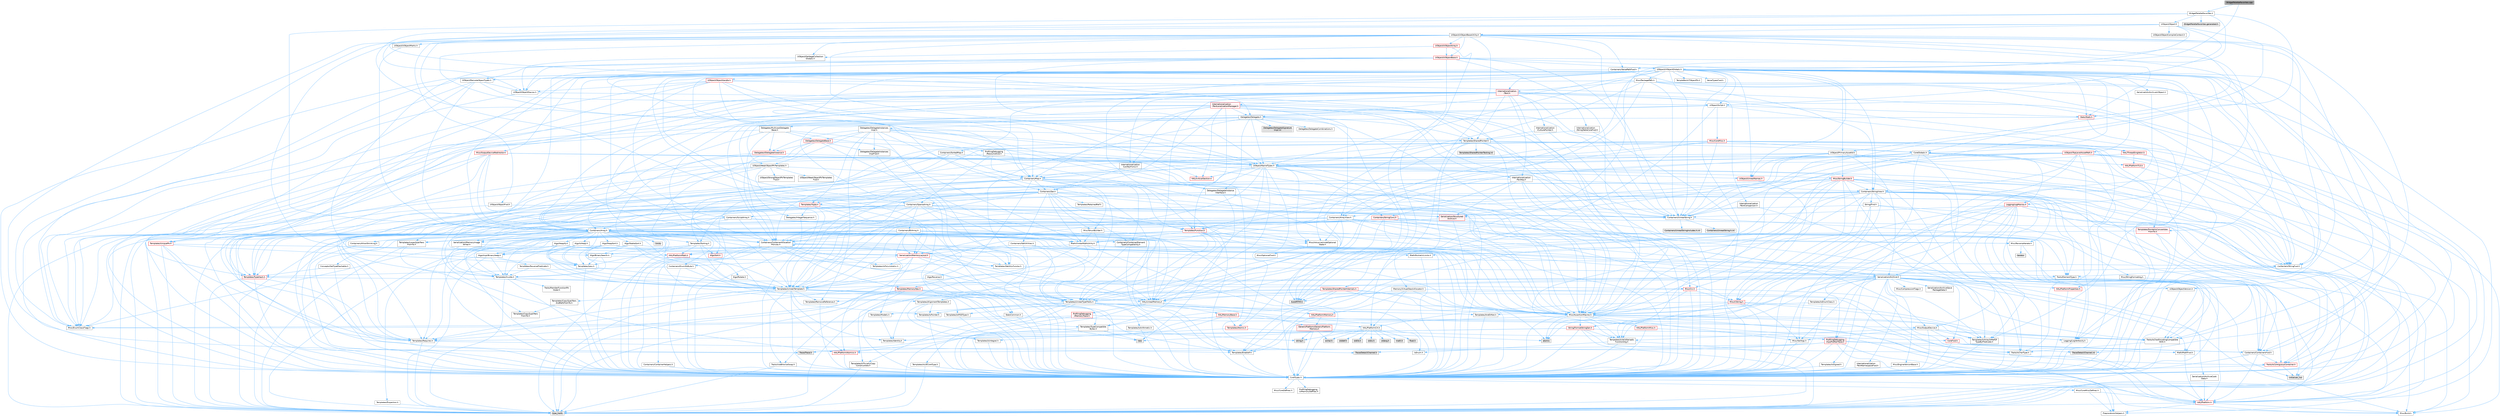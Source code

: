 digraph "WidgetPaletteFavorites.cpp"
{
 // INTERACTIVE_SVG=YES
 // LATEX_PDF_SIZE
  bgcolor="transparent";
  edge [fontname=Helvetica,fontsize=10,labelfontname=Helvetica,labelfontsize=10];
  node [fontname=Helvetica,fontsize=10,shape=box,height=0.2,width=0.4];
  Node1 [id="Node000001",label="WidgetPaletteFavorites.cpp",height=0.2,width=0.4,color="gray40", fillcolor="grey60", style="filled", fontcolor="black",tooltip=" "];
  Node1 -> Node2 [id="edge1_Node000001_Node000002",color="steelblue1",style="solid",tooltip=" "];
  Node2 [id="Node000002",label="WidgetPaletteFavorites.h",height=0.2,width=0.4,color="grey40", fillcolor="white", style="filled",URL="$df/dc0/WidgetPaletteFavorites_8h.html",tooltip=" "];
  Node2 -> Node3 [id="edge2_Node000002_Node000003",color="steelblue1",style="solid",tooltip=" "];
  Node3 [id="Node000003",label="Containers/Array.h",height=0.2,width=0.4,color="grey40", fillcolor="white", style="filled",URL="$df/dd0/Array_8h.html",tooltip=" "];
  Node3 -> Node4 [id="edge3_Node000003_Node000004",color="steelblue1",style="solid",tooltip=" "];
  Node4 [id="Node000004",label="CoreTypes.h",height=0.2,width=0.4,color="grey40", fillcolor="white", style="filled",URL="$dc/dec/CoreTypes_8h.html",tooltip=" "];
  Node4 -> Node5 [id="edge4_Node000004_Node000005",color="steelblue1",style="solid",tooltip=" "];
  Node5 [id="Node000005",label="HAL/Platform.h",height=0.2,width=0.4,color="red", fillcolor="#FFF0F0", style="filled",URL="$d9/dd0/Platform_8h.html",tooltip=" "];
  Node5 -> Node6 [id="edge5_Node000005_Node000006",color="steelblue1",style="solid",tooltip=" "];
  Node6 [id="Node000006",label="Misc/Build.h",height=0.2,width=0.4,color="grey40", fillcolor="white", style="filled",URL="$d3/dbb/Build_8h.html",tooltip=" "];
  Node5 -> Node8 [id="edge6_Node000005_Node000008",color="steelblue1",style="solid",tooltip=" "];
  Node8 [id="Node000008",label="type_traits",height=0.2,width=0.4,color="grey60", fillcolor="#E0E0E0", style="filled",tooltip=" "];
  Node5 -> Node9 [id="edge7_Node000005_Node000009",color="steelblue1",style="solid",tooltip=" "];
  Node9 [id="Node000009",label="PreprocessorHelpers.h",height=0.2,width=0.4,color="grey40", fillcolor="white", style="filled",URL="$db/ddb/PreprocessorHelpers_8h.html",tooltip=" "];
  Node4 -> Node15 [id="edge8_Node000004_Node000015",color="steelblue1",style="solid",tooltip=" "];
  Node15 [id="Node000015",label="ProfilingDebugging\l/UMemoryDefines.h",height=0.2,width=0.4,color="grey40", fillcolor="white", style="filled",URL="$d2/da2/UMemoryDefines_8h.html",tooltip=" "];
  Node4 -> Node16 [id="edge9_Node000004_Node000016",color="steelblue1",style="solid",tooltip=" "];
  Node16 [id="Node000016",label="Misc/CoreMiscDefines.h",height=0.2,width=0.4,color="grey40", fillcolor="white", style="filled",URL="$da/d38/CoreMiscDefines_8h.html",tooltip=" "];
  Node16 -> Node5 [id="edge10_Node000016_Node000005",color="steelblue1",style="solid",tooltip=" "];
  Node16 -> Node9 [id="edge11_Node000016_Node000009",color="steelblue1",style="solid",tooltip=" "];
  Node4 -> Node17 [id="edge12_Node000004_Node000017",color="steelblue1",style="solid",tooltip=" "];
  Node17 [id="Node000017",label="Misc/CoreDefines.h",height=0.2,width=0.4,color="grey40", fillcolor="white", style="filled",URL="$d3/dd2/CoreDefines_8h.html",tooltip=" "];
  Node3 -> Node18 [id="edge13_Node000003_Node000018",color="steelblue1",style="solid",tooltip=" "];
  Node18 [id="Node000018",label="Misc/AssertionMacros.h",height=0.2,width=0.4,color="grey40", fillcolor="white", style="filled",URL="$d0/dfa/AssertionMacros_8h.html",tooltip=" "];
  Node18 -> Node4 [id="edge14_Node000018_Node000004",color="steelblue1",style="solid",tooltip=" "];
  Node18 -> Node5 [id="edge15_Node000018_Node000005",color="steelblue1",style="solid",tooltip=" "];
  Node18 -> Node19 [id="edge16_Node000018_Node000019",color="steelblue1",style="solid",tooltip=" "];
  Node19 [id="Node000019",label="HAL/PlatformMisc.h",height=0.2,width=0.4,color="red", fillcolor="#FFF0F0", style="filled",URL="$d0/df5/PlatformMisc_8h.html",tooltip=" "];
  Node19 -> Node4 [id="edge17_Node000019_Node000004",color="steelblue1",style="solid",tooltip=" "];
  Node19 -> Node47 [id="edge18_Node000019_Node000047",color="steelblue1",style="solid",tooltip=" "];
  Node47 [id="Node000047",label="ProfilingDebugging\l/CpuProfilerTrace.h",height=0.2,width=0.4,color="red", fillcolor="#FFF0F0", style="filled",URL="$da/dcb/CpuProfilerTrace_8h.html",tooltip=" "];
  Node47 -> Node4 [id="edge19_Node000047_Node000004",color="steelblue1",style="solid",tooltip=" "];
  Node47 -> Node27 [id="edge20_Node000047_Node000027",color="steelblue1",style="solid",tooltip=" "];
  Node27 [id="Node000027",label="Containers/ContainersFwd.h",height=0.2,width=0.4,color="grey40", fillcolor="white", style="filled",URL="$d4/d0a/ContainersFwd_8h.html",tooltip=" "];
  Node27 -> Node5 [id="edge21_Node000027_Node000005",color="steelblue1",style="solid",tooltip=" "];
  Node27 -> Node4 [id="edge22_Node000027_Node000004",color="steelblue1",style="solid",tooltip=" "];
  Node27 -> Node24 [id="edge23_Node000027_Node000024",color="steelblue1",style="solid",tooltip=" "];
  Node24 [id="Node000024",label="Traits/IsContiguousContainer.h",height=0.2,width=0.4,color="red", fillcolor="#FFF0F0", style="filled",URL="$d5/d3c/IsContiguousContainer_8h.html",tooltip=" "];
  Node24 -> Node4 [id="edge24_Node000024_Node000004",color="steelblue1",style="solid",tooltip=" "];
  Node24 -> Node23 [id="edge25_Node000024_Node000023",color="steelblue1",style="solid",tooltip=" "];
  Node23 [id="Node000023",label="initializer_list",height=0.2,width=0.4,color="grey60", fillcolor="#E0E0E0", style="filled",tooltip=" "];
  Node47 -> Node48 [id="edge26_Node000047_Node000048",color="steelblue1",style="solid",tooltip=" "];
  Node48 [id="Node000048",label="HAL/PlatformAtomics.h",height=0.2,width=0.4,color="red", fillcolor="#FFF0F0", style="filled",URL="$d3/d36/PlatformAtomics_8h.html",tooltip=" "];
  Node48 -> Node4 [id="edge27_Node000048_Node000004",color="steelblue1",style="solid",tooltip=" "];
  Node47 -> Node9 [id="edge28_Node000047_Node000009",color="steelblue1",style="solid",tooltip=" "];
  Node47 -> Node6 [id="edge29_Node000047_Node000006",color="steelblue1",style="solid",tooltip=" "];
  Node47 -> Node52 [id="edge30_Node000047_Node000052",color="steelblue1",style="solid",tooltip=" "];
  Node52 [id="Node000052",label="Trace/Detail/Channel.h",height=0.2,width=0.4,color="grey60", fillcolor="#E0E0E0", style="filled",tooltip=" "];
  Node47 -> Node53 [id="edge31_Node000047_Node000053",color="steelblue1",style="solid",tooltip=" "];
  Node53 [id="Node000053",label="Trace/Detail/Channel.inl",height=0.2,width=0.4,color="grey60", fillcolor="#E0E0E0", style="filled",tooltip=" "];
  Node47 -> Node54 [id="edge32_Node000047_Node000054",color="steelblue1",style="solid",tooltip=" "];
  Node54 [id="Node000054",label="Trace/Trace.h",height=0.2,width=0.4,color="grey60", fillcolor="#E0E0E0", style="filled",tooltip=" "];
  Node18 -> Node9 [id="edge33_Node000018_Node000009",color="steelblue1",style="solid",tooltip=" "];
  Node18 -> Node55 [id="edge34_Node000018_Node000055",color="steelblue1",style="solid",tooltip=" "];
  Node55 [id="Node000055",label="Templates/EnableIf.h",height=0.2,width=0.4,color="grey40", fillcolor="white", style="filled",URL="$d7/d60/EnableIf_8h.html",tooltip=" "];
  Node55 -> Node4 [id="edge35_Node000055_Node000004",color="steelblue1",style="solid",tooltip=" "];
  Node18 -> Node56 [id="edge36_Node000018_Node000056",color="steelblue1",style="solid",tooltip=" "];
  Node56 [id="Node000056",label="Templates/IsArrayOrRefOf\lTypeByPredicate.h",height=0.2,width=0.4,color="grey40", fillcolor="white", style="filled",URL="$d6/da1/IsArrayOrRefOfTypeByPredicate_8h.html",tooltip=" "];
  Node56 -> Node4 [id="edge37_Node000056_Node000004",color="steelblue1",style="solid",tooltip=" "];
  Node18 -> Node57 [id="edge38_Node000018_Node000057",color="steelblue1",style="solid",tooltip=" "];
  Node57 [id="Node000057",label="Templates/IsValidVariadic\lFunctionArg.h",height=0.2,width=0.4,color="grey40", fillcolor="white", style="filled",URL="$d0/dc8/IsValidVariadicFunctionArg_8h.html",tooltip=" "];
  Node57 -> Node4 [id="edge39_Node000057_Node000004",color="steelblue1",style="solid",tooltip=" "];
  Node57 -> Node58 [id="edge40_Node000057_Node000058",color="steelblue1",style="solid",tooltip=" "];
  Node58 [id="Node000058",label="IsEnum.h",height=0.2,width=0.4,color="grey40", fillcolor="white", style="filled",URL="$d4/de5/IsEnum_8h.html",tooltip=" "];
  Node57 -> Node8 [id="edge41_Node000057_Node000008",color="steelblue1",style="solid",tooltip=" "];
  Node18 -> Node59 [id="edge42_Node000018_Node000059",color="steelblue1",style="solid",tooltip=" "];
  Node59 [id="Node000059",label="Traits/IsCharEncodingCompatible\lWith.h",height=0.2,width=0.4,color="grey40", fillcolor="white", style="filled",URL="$df/dd1/IsCharEncodingCompatibleWith_8h.html",tooltip=" "];
  Node59 -> Node8 [id="edge43_Node000059_Node000008",color="steelblue1",style="solid",tooltip=" "];
  Node59 -> Node60 [id="edge44_Node000059_Node000060",color="steelblue1",style="solid",tooltip=" "];
  Node60 [id="Node000060",label="Traits/IsCharType.h",height=0.2,width=0.4,color="grey40", fillcolor="white", style="filled",URL="$db/d51/IsCharType_8h.html",tooltip=" "];
  Node60 -> Node4 [id="edge45_Node000060_Node000004",color="steelblue1",style="solid",tooltip=" "];
  Node18 -> Node61 [id="edge46_Node000018_Node000061",color="steelblue1",style="solid",tooltip=" "];
  Node61 [id="Node000061",label="Misc/VarArgs.h",height=0.2,width=0.4,color="grey40", fillcolor="white", style="filled",URL="$d5/d6f/VarArgs_8h.html",tooltip=" "];
  Node61 -> Node4 [id="edge47_Node000061_Node000004",color="steelblue1",style="solid",tooltip=" "];
  Node18 -> Node62 [id="edge48_Node000018_Node000062",color="steelblue1",style="solid",tooltip=" "];
  Node62 [id="Node000062",label="String/FormatStringSan.h",height=0.2,width=0.4,color="red", fillcolor="#FFF0F0", style="filled",URL="$d3/d8b/FormatStringSan_8h.html",tooltip=" "];
  Node62 -> Node8 [id="edge49_Node000062_Node000008",color="steelblue1",style="solid",tooltip=" "];
  Node62 -> Node4 [id="edge50_Node000062_Node000004",color="steelblue1",style="solid",tooltip=" "];
  Node62 -> Node63 [id="edge51_Node000062_Node000063",color="steelblue1",style="solid",tooltip=" "];
  Node63 [id="Node000063",label="Templates/Requires.h",height=0.2,width=0.4,color="grey40", fillcolor="white", style="filled",URL="$dc/d96/Requires_8h.html",tooltip=" "];
  Node63 -> Node55 [id="edge52_Node000063_Node000055",color="steelblue1",style="solid",tooltip=" "];
  Node63 -> Node8 [id="edge53_Node000063_Node000008",color="steelblue1",style="solid",tooltip=" "];
  Node62 -> Node64 [id="edge54_Node000062_Node000064",color="steelblue1",style="solid",tooltip=" "];
  Node64 [id="Node000064",label="Templates/Identity.h",height=0.2,width=0.4,color="grey40", fillcolor="white", style="filled",URL="$d0/dd5/Identity_8h.html",tooltip=" "];
  Node62 -> Node57 [id="edge55_Node000062_Node000057",color="steelblue1",style="solid",tooltip=" "];
  Node62 -> Node60 [id="edge56_Node000062_Node000060",color="steelblue1",style="solid",tooltip=" "];
  Node62 -> Node27 [id="edge57_Node000062_Node000027",color="steelblue1",style="solid",tooltip=" "];
  Node18 -> Node68 [id="edge58_Node000018_Node000068",color="steelblue1",style="solid",tooltip=" "];
  Node68 [id="Node000068",label="atomic",height=0.2,width=0.4,color="grey60", fillcolor="#E0E0E0", style="filled",tooltip=" "];
  Node3 -> Node69 [id="edge59_Node000003_Node000069",color="steelblue1",style="solid",tooltip=" "];
  Node69 [id="Node000069",label="Misc/IntrusiveUnsetOptional\lState.h",height=0.2,width=0.4,color="grey40", fillcolor="white", style="filled",URL="$d2/d0a/IntrusiveUnsetOptionalState_8h.html",tooltip=" "];
  Node69 -> Node70 [id="edge60_Node000069_Node000070",color="steelblue1",style="solid",tooltip=" "];
  Node70 [id="Node000070",label="Misc/OptionalFwd.h",height=0.2,width=0.4,color="grey40", fillcolor="white", style="filled",URL="$dc/d50/OptionalFwd_8h.html",tooltip=" "];
  Node3 -> Node71 [id="edge61_Node000003_Node000071",color="steelblue1",style="solid",tooltip=" "];
  Node71 [id="Node000071",label="Misc/ReverseIterate.h",height=0.2,width=0.4,color="grey40", fillcolor="white", style="filled",URL="$db/de3/ReverseIterate_8h.html",tooltip=" "];
  Node71 -> Node5 [id="edge62_Node000071_Node000005",color="steelblue1",style="solid",tooltip=" "];
  Node71 -> Node72 [id="edge63_Node000071_Node000072",color="steelblue1",style="solid",tooltip=" "];
  Node72 [id="Node000072",label="iterator",height=0.2,width=0.4,color="grey60", fillcolor="#E0E0E0", style="filled",tooltip=" "];
  Node3 -> Node73 [id="edge64_Node000003_Node000073",color="steelblue1",style="solid",tooltip=" "];
  Node73 [id="Node000073",label="HAL/UnrealMemory.h",height=0.2,width=0.4,color="grey40", fillcolor="white", style="filled",URL="$d9/d96/UnrealMemory_8h.html",tooltip=" "];
  Node73 -> Node4 [id="edge65_Node000073_Node000004",color="steelblue1",style="solid",tooltip=" "];
  Node73 -> Node74 [id="edge66_Node000073_Node000074",color="steelblue1",style="solid",tooltip=" "];
  Node74 [id="Node000074",label="GenericPlatform/GenericPlatform\lMemory.h",height=0.2,width=0.4,color="red", fillcolor="#FFF0F0", style="filled",URL="$dd/d22/GenericPlatformMemory_8h.html",tooltip=" "];
  Node74 -> Node26 [id="edge67_Node000074_Node000026",color="steelblue1",style="solid",tooltip=" "];
  Node26 [id="Node000026",label="CoreFwd.h",height=0.2,width=0.4,color="red", fillcolor="#FFF0F0", style="filled",URL="$d1/d1e/CoreFwd_8h.html",tooltip=" "];
  Node26 -> Node4 [id="edge68_Node000026_Node000004",color="steelblue1",style="solid",tooltip=" "];
  Node26 -> Node27 [id="edge69_Node000026_Node000027",color="steelblue1",style="solid",tooltip=" "];
  Node26 -> Node28 [id="edge70_Node000026_Node000028",color="steelblue1",style="solid",tooltip=" "];
  Node28 [id="Node000028",label="Math/MathFwd.h",height=0.2,width=0.4,color="grey40", fillcolor="white", style="filled",URL="$d2/d10/MathFwd_8h.html",tooltip=" "];
  Node28 -> Node5 [id="edge71_Node000028_Node000005",color="steelblue1",style="solid",tooltip=" "];
  Node74 -> Node4 [id="edge72_Node000074_Node000004",color="steelblue1",style="solid",tooltip=" "];
  Node74 -> Node40 [id="edge73_Node000074_Node000040",color="steelblue1",style="solid",tooltip=" "];
  Node40 [id="Node000040",label="string.h",height=0.2,width=0.4,color="grey60", fillcolor="#E0E0E0", style="filled",tooltip=" "];
  Node74 -> Node33 [id="edge74_Node000074_Node000033",color="steelblue1",style="solid",tooltip=" "];
  Node33 [id="Node000033",label="wchar.h",height=0.2,width=0.4,color="grey60", fillcolor="#E0E0E0", style="filled",tooltip=" "];
  Node73 -> Node77 [id="edge75_Node000073_Node000077",color="steelblue1",style="solid",tooltip=" "];
  Node77 [id="Node000077",label="HAL/MemoryBase.h",height=0.2,width=0.4,color="red", fillcolor="#FFF0F0", style="filled",URL="$d6/d9f/MemoryBase_8h.html",tooltip=" "];
  Node77 -> Node4 [id="edge76_Node000077_Node000004",color="steelblue1",style="solid",tooltip=" "];
  Node77 -> Node48 [id="edge77_Node000077_Node000048",color="steelblue1",style="solid",tooltip=" "];
  Node77 -> Node31 [id="edge78_Node000077_Node000031",color="steelblue1",style="solid",tooltip=" "];
  Node31 [id="Node000031",label="HAL/PlatformCrt.h",height=0.2,width=0.4,color="grey40", fillcolor="white", style="filled",URL="$d8/d75/PlatformCrt_8h.html",tooltip=" "];
  Node31 -> Node32 [id="edge79_Node000031_Node000032",color="steelblue1",style="solid",tooltip=" "];
  Node32 [id="Node000032",label="new",height=0.2,width=0.4,color="grey60", fillcolor="#E0E0E0", style="filled",tooltip=" "];
  Node31 -> Node33 [id="edge80_Node000031_Node000033",color="steelblue1",style="solid",tooltip=" "];
  Node31 -> Node34 [id="edge81_Node000031_Node000034",color="steelblue1",style="solid",tooltip=" "];
  Node34 [id="Node000034",label="stddef.h",height=0.2,width=0.4,color="grey60", fillcolor="#E0E0E0", style="filled",tooltip=" "];
  Node31 -> Node35 [id="edge82_Node000031_Node000035",color="steelblue1",style="solid",tooltip=" "];
  Node35 [id="Node000035",label="stdlib.h",height=0.2,width=0.4,color="grey60", fillcolor="#E0E0E0", style="filled",tooltip=" "];
  Node31 -> Node36 [id="edge83_Node000031_Node000036",color="steelblue1",style="solid",tooltip=" "];
  Node36 [id="Node000036",label="stdio.h",height=0.2,width=0.4,color="grey60", fillcolor="#E0E0E0", style="filled",tooltip=" "];
  Node31 -> Node37 [id="edge84_Node000031_Node000037",color="steelblue1",style="solid",tooltip=" "];
  Node37 [id="Node000037",label="stdarg.h",height=0.2,width=0.4,color="grey60", fillcolor="#E0E0E0", style="filled",tooltip=" "];
  Node31 -> Node38 [id="edge85_Node000031_Node000038",color="steelblue1",style="solid",tooltip=" "];
  Node38 [id="Node000038",label="math.h",height=0.2,width=0.4,color="grey60", fillcolor="#E0E0E0", style="filled",tooltip=" "];
  Node31 -> Node39 [id="edge86_Node000031_Node000039",color="steelblue1",style="solid",tooltip=" "];
  Node39 [id="Node000039",label="float.h",height=0.2,width=0.4,color="grey60", fillcolor="#E0E0E0", style="filled",tooltip=" "];
  Node31 -> Node40 [id="edge87_Node000031_Node000040",color="steelblue1",style="solid",tooltip=" "];
  Node77 -> Node79 [id="edge88_Node000077_Node000079",color="steelblue1",style="solid",tooltip=" "];
  Node79 [id="Node000079",label="Misc/OutputDevice.h",height=0.2,width=0.4,color="grey40", fillcolor="white", style="filled",URL="$d7/d32/OutputDevice_8h.html",tooltip=" "];
  Node79 -> Node26 [id="edge89_Node000079_Node000026",color="steelblue1",style="solid",tooltip=" "];
  Node79 -> Node4 [id="edge90_Node000079_Node000004",color="steelblue1",style="solid",tooltip=" "];
  Node79 -> Node80 [id="edge91_Node000079_Node000080",color="steelblue1",style="solid",tooltip=" "];
  Node80 [id="Node000080",label="Logging/LogVerbosity.h",height=0.2,width=0.4,color="grey40", fillcolor="white", style="filled",URL="$d2/d8f/LogVerbosity_8h.html",tooltip=" "];
  Node80 -> Node4 [id="edge92_Node000080_Node000004",color="steelblue1",style="solid",tooltip=" "];
  Node79 -> Node61 [id="edge93_Node000079_Node000061",color="steelblue1",style="solid",tooltip=" "];
  Node79 -> Node56 [id="edge94_Node000079_Node000056",color="steelblue1",style="solid",tooltip=" "];
  Node79 -> Node57 [id="edge95_Node000079_Node000057",color="steelblue1",style="solid",tooltip=" "];
  Node79 -> Node59 [id="edge96_Node000079_Node000059",color="steelblue1",style="solid",tooltip=" "];
  Node77 -> Node81 [id="edge97_Node000077_Node000081",color="steelblue1",style="solid",tooltip=" "];
  Node81 [id="Node000081",label="Templates/Atomic.h",height=0.2,width=0.4,color="red", fillcolor="#FFF0F0", style="filled",URL="$d3/d91/Atomic_8h.html",tooltip=" "];
  Node81 -> Node84 [id="edge98_Node000081_Node000084",color="steelblue1",style="solid",tooltip=" "];
  Node84 [id="Node000084",label="Templates/IsIntegral.h",height=0.2,width=0.4,color="grey40", fillcolor="white", style="filled",URL="$da/d64/IsIntegral_8h.html",tooltip=" "];
  Node84 -> Node4 [id="edge99_Node000084_Node000004",color="steelblue1",style="solid",tooltip=" "];
  Node81 -> Node68 [id="edge100_Node000081_Node000068",color="steelblue1",style="solid",tooltip=" "];
  Node73 -> Node90 [id="edge101_Node000073_Node000090",color="steelblue1",style="solid",tooltip=" "];
  Node90 [id="Node000090",label="HAL/PlatformMemory.h",height=0.2,width=0.4,color="red", fillcolor="#FFF0F0", style="filled",URL="$de/d68/PlatformMemory_8h.html",tooltip=" "];
  Node90 -> Node4 [id="edge102_Node000090_Node000004",color="steelblue1",style="solid",tooltip=" "];
  Node90 -> Node74 [id="edge103_Node000090_Node000074",color="steelblue1",style="solid",tooltip=" "];
  Node73 -> Node92 [id="edge104_Node000073_Node000092",color="steelblue1",style="solid",tooltip=" "];
  Node92 [id="Node000092",label="ProfilingDebugging\l/MemoryTrace.h",height=0.2,width=0.4,color="red", fillcolor="#FFF0F0", style="filled",URL="$da/dd7/MemoryTrace_8h.html",tooltip=" "];
  Node92 -> Node5 [id="edge105_Node000092_Node000005",color="steelblue1",style="solid",tooltip=" "];
  Node92 -> Node43 [id="edge106_Node000092_Node000043",color="steelblue1",style="solid",tooltip=" "];
  Node43 [id="Node000043",label="Misc/EnumClassFlags.h",height=0.2,width=0.4,color="grey40", fillcolor="white", style="filled",URL="$d8/de7/EnumClassFlags_8h.html",tooltip=" "];
  Node92 -> Node54 [id="edge107_Node000092_Node000054",color="steelblue1",style="solid",tooltip=" "];
  Node73 -> Node93 [id="edge108_Node000073_Node000093",color="steelblue1",style="solid",tooltip=" "];
  Node93 [id="Node000093",label="Templates/IsPointer.h",height=0.2,width=0.4,color="grey40", fillcolor="white", style="filled",URL="$d7/d05/IsPointer_8h.html",tooltip=" "];
  Node93 -> Node4 [id="edge109_Node000093_Node000004",color="steelblue1",style="solid",tooltip=" "];
  Node3 -> Node94 [id="edge110_Node000003_Node000094",color="steelblue1",style="solid",tooltip=" "];
  Node94 [id="Node000094",label="Templates/UnrealTypeTraits.h",height=0.2,width=0.4,color="grey40", fillcolor="white", style="filled",URL="$d2/d2d/UnrealTypeTraits_8h.html",tooltip=" "];
  Node94 -> Node4 [id="edge111_Node000094_Node000004",color="steelblue1",style="solid",tooltip=" "];
  Node94 -> Node93 [id="edge112_Node000094_Node000093",color="steelblue1",style="solid",tooltip=" "];
  Node94 -> Node18 [id="edge113_Node000094_Node000018",color="steelblue1",style="solid",tooltip=" "];
  Node94 -> Node86 [id="edge114_Node000094_Node000086",color="steelblue1",style="solid",tooltip=" "];
  Node86 [id="Node000086",label="Templates/AndOrNot.h",height=0.2,width=0.4,color="grey40", fillcolor="white", style="filled",URL="$db/d0a/AndOrNot_8h.html",tooltip=" "];
  Node86 -> Node4 [id="edge115_Node000086_Node000004",color="steelblue1",style="solid",tooltip=" "];
  Node94 -> Node55 [id="edge116_Node000094_Node000055",color="steelblue1",style="solid",tooltip=" "];
  Node94 -> Node95 [id="edge117_Node000094_Node000095",color="steelblue1",style="solid",tooltip=" "];
  Node95 [id="Node000095",label="Templates/IsArithmetic.h",height=0.2,width=0.4,color="grey40", fillcolor="white", style="filled",URL="$d2/d5d/IsArithmetic_8h.html",tooltip=" "];
  Node95 -> Node4 [id="edge118_Node000095_Node000004",color="steelblue1",style="solid",tooltip=" "];
  Node94 -> Node58 [id="edge119_Node000094_Node000058",color="steelblue1",style="solid",tooltip=" "];
  Node94 -> Node96 [id="edge120_Node000094_Node000096",color="steelblue1",style="solid",tooltip=" "];
  Node96 [id="Node000096",label="Templates/Models.h",height=0.2,width=0.4,color="grey40", fillcolor="white", style="filled",URL="$d3/d0c/Models_8h.html",tooltip=" "];
  Node96 -> Node64 [id="edge121_Node000096_Node000064",color="steelblue1",style="solid",tooltip=" "];
  Node94 -> Node97 [id="edge122_Node000094_Node000097",color="steelblue1",style="solid",tooltip=" "];
  Node97 [id="Node000097",label="Templates/IsPODType.h",height=0.2,width=0.4,color="grey40", fillcolor="white", style="filled",URL="$d7/db1/IsPODType_8h.html",tooltip=" "];
  Node97 -> Node4 [id="edge123_Node000097_Node000004",color="steelblue1",style="solid",tooltip=" "];
  Node94 -> Node98 [id="edge124_Node000094_Node000098",color="steelblue1",style="solid",tooltip=" "];
  Node98 [id="Node000098",label="Templates/IsUECoreType.h",height=0.2,width=0.4,color="grey40", fillcolor="white", style="filled",URL="$d1/db8/IsUECoreType_8h.html",tooltip=" "];
  Node98 -> Node4 [id="edge125_Node000098_Node000004",color="steelblue1",style="solid",tooltip=" "];
  Node98 -> Node8 [id="edge126_Node000098_Node000008",color="steelblue1",style="solid",tooltip=" "];
  Node94 -> Node87 [id="edge127_Node000094_Node000087",color="steelblue1",style="solid",tooltip=" "];
  Node87 [id="Node000087",label="Templates/IsTriviallyCopy\lConstructible.h",height=0.2,width=0.4,color="grey40", fillcolor="white", style="filled",URL="$d3/d78/IsTriviallyCopyConstructible_8h.html",tooltip=" "];
  Node87 -> Node4 [id="edge128_Node000087_Node000004",color="steelblue1",style="solid",tooltip=" "];
  Node87 -> Node8 [id="edge129_Node000087_Node000008",color="steelblue1",style="solid",tooltip=" "];
  Node3 -> Node99 [id="edge130_Node000003_Node000099",color="steelblue1",style="solid",tooltip=" "];
  Node99 [id="Node000099",label="Templates/UnrealTemplate.h",height=0.2,width=0.4,color="grey40", fillcolor="white", style="filled",URL="$d4/d24/UnrealTemplate_8h.html",tooltip=" "];
  Node99 -> Node4 [id="edge131_Node000099_Node000004",color="steelblue1",style="solid",tooltip=" "];
  Node99 -> Node93 [id="edge132_Node000099_Node000093",color="steelblue1",style="solid",tooltip=" "];
  Node99 -> Node73 [id="edge133_Node000099_Node000073",color="steelblue1",style="solid",tooltip=" "];
  Node99 -> Node100 [id="edge134_Node000099_Node000100",color="steelblue1",style="solid",tooltip=" "];
  Node100 [id="Node000100",label="Templates/CopyQualifiers\lAndRefsFromTo.h",height=0.2,width=0.4,color="grey40", fillcolor="white", style="filled",URL="$d3/db3/CopyQualifiersAndRefsFromTo_8h.html",tooltip=" "];
  Node100 -> Node101 [id="edge135_Node000100_Node000101",color="steelblue1",style="solid",tooltip=" "];
  Node101 [id="Node000101",label="Templates/CopyQualifiers\lFromTo.h",height=0.2,width=0.4,color="grey40", fillcolor="white", style="filled",URL="$d5/db4/CopyQualifiersFromTo_8h.html",tooltip=" "];
  Node99 -> Node94 [id="edge136_Node000099_Node000094",color="steelblue1",style="solid",tooltip=" "];
  Node99 -> Node102 [id="edge137_Node000099_Node000102",color="steelblue1",style="solid",tooltip=" "];
  Node102 [id="Node000102",label="Templates/RemoveReference.h",height=0.2,width=0.4,color="grey40", fillcolor="white", style="filled",URL="$da/dbe/RemoveReference_8h.html",tooltip=" "];
  Node102 -> Node4 [id="edge138_Node000102_Node000004",color="steelblue1",style="solid",tooltip=" "];
  Node99 -> Node63 [id="edge139_Node000099_Node000063",color="steelblue1",style="solid",tooltip=" "];
  Node99 -> Node103 [id="edge140_Node000099_Node000103",color="steelblue1",style="solid",tooltip=" "];
  Node103 [id="Node000103",label="Templates/TypeCompatible\lBytes.h",height=0.2,width=0.4,color="grey40", fillcolor="white", style="filled",URL="$df/d0a/TypeCompatibleBytes_8h.html",tooltip=" "];
  Node103 -> Node4 [id="edge141_Node000103_Node000004",color="steelblue1",style="solid",tooltip=" "];
  Node103 -> Node40 [id="edge142_Node000103_Node000040",color="steelblue1",style="solid",tooltip=" "];
  Node103 -> Node32 [id="edge143_Node000103_Node000032",color="steelblue1",style="solid",tooltip=" "];
  Node103 -> Node8 [id="edge144_Node000103_Node000008",color="steelblue1",style="solid",tooltip=" "];
  Node99 -> Node64 [id="edge145_Node000099_Node000064",color="steelblue1",style="solid",tooltip=" "];
  Node99 -> Node24 [id="edge146_Node000099_Node000024",color="steelblue1",style="solid",tooltip=" "];
  Node99 -> Node104 [id="edge147_Node000099_Node000104",color="steelblue1",style="solid",tooltip=" "];
  Node104 [id="Node000104",label="Traits/UseBitwiseSwap.h",height=0.2,width=0.4,color="grey40", fillcolor="white", style="filled",URL="$db/df3/UseBitwiseSwap_8h.html",tooltip=" "];
  Node104 -> Node4 [id="edge148_Node000104_Node000004",color="steelblue1",style="solid",tooltip=" "];
  Node104 -> Node8 [id="edge149_Node000104_Node000008",color="steelblue1",style="solid",tooltip=" "];
  Node99 -> Node8 [id="edge150_Node000099_Node000008",color="steelblue1",style="solid",tooltip=" "];
  Node3 -> Node105 [id="edge151_Node000003_Node000105",color="steelblue1",style="solid",tooltip=" "];
  Node105 [id="Node000105",label="Containers/AllowShrinking.h",height=0.2,width=0.4,color="grey40", fillcolor="white", style="filled",URL="$d7/d1a/AllowShrinking_8h.html",tooltip=" "];
  Node105 -> Node4 [id="edge152_Node000105_Node000004",color="steelblue1",style="solid",tooltip=" "];
  Node3 -> Node106 [id="edge153_Node000003_Node000106",color="steelblue1",style="solid",tooltip=" "];
  Node106 [id="Node000106",label="Containers/ContainerAllocation\lPolicies.h",height=0.2,width=0.4,color="grey40", fillcolor="white", style="filled",URL="$d7/dff/ContainerAllocationPolicies_8h.html",tooltip=" "];
  Node106 -> Node4 [id="edge154_Node000106_Node000004",color="steelblue1",style="solid",tooltip=" "];
  Node106 -> Node107 [id="edge155_Node000106_Node000107",color="steelblue1",style="solid",tooltip=" "];
  Node107 [id="Node000107",label="Containers/ContainerHelpers.h",height=0.2,width=0.4,color="grey40", fillcolor="white", style="filled",URL="$d7/d33/ContainerHelpers_8h.html",tooltip=" "];
  Node107 -> Node4 [id="edge156_Node000107_Node000004",color="steelblue1",style="solid",tooltip=" "];
  Node106 -> Node106 [id="edge157_Node000106_Node000106",color="steelblue1",style="solid",tooltip=" "];
  Node106 -> Node108 [id="edge158_Node000106_Node000108",color="steelblue1",style="solid",tooltip=" "];
  Node108 [id="Node000108",label="HAL/PlatformMath.h",height=0.2,width=0.4,color="red", fillcolor="#FFF0F0", style="filled",URL="$dc/d53/PlatformMath_8h.html",tooltip=" "];
  Node108 -> Node4 [id="edge159_Node000108_Node000004",color="steelblue1",style="solid",tooltip=" "];
  Node106 -> Node73 [id="edge160_Node000106_Node000073",color="steelblue1",style="solid",tooltip=" "];
  Node106 -> Node41 [id="edge161_Node000106_Node000041",color="steelblue1",style="solid",tooltip=" "];
  Node41 [id="Node000041",label="Math/NumericLimits.h",height=0.2,width=0.4,color="grey40", fillcolor="white", style="filled",URL="$df/d1b/NumericLimits_8h.html",tooltip=" "];
  Node41 -> Node4 [id="edge162_Node000041_Node000004",color="steelblue1",style="solid",tooltip=" "];
  Node106 -> Node18 [id="edge163_Node000106_Node000018",color="steelblue1",style="solid",tooltip=" "];
  Node106 -> Node116 [id="edge164_Node000106_Node000116",color="steelblue1",style="solid",tooltip=" "];
  Node116 [id="Node000116",label="Templates/IsPolymorphic.h",height=0.2,width=0.4,color="grey40", fillcolor="white", style="filled",URL="$dc/d20/IsPolymorphic_8h.html",tooltip=" "];
  Node106 -> Node117 [id="edge165_Node000106_Node000117",color="steelblue1",style="solid",tooltip=" "];
  Node117 [id="Node000117",label="Templates/MemoryOps.h",height=0.2,width=0.4,color="red", fillcolor="#FFF0F0", style="filled",URL="$db/dea/MemoryOps_8h.html",tooltip=" "];
  Node117 -> Node4 [id="edge166_Node000117_Node000004",color="steelblue1",style="solid",tooltip=" "];
  Node117 -> Node73 [id="edge167_Node000117_Node000073",color="steelblue1",style="solid",tooltip=" "];
  Node117 -> Node87 [id="edge168_Node000117_Node000087",color="steelblue1",style="solid",tooltip=" "];
  Node117 -> Node63 [id="edge169_Node000117_Node000063",color="steelblue1",style="solid",tooltip=" "];
  Node117 -> Node94 [id="edge170_Node000117_Node000094",color="steelblue1",style="solid",tooltip=" "];
  Node117 -> Node104 [id="edge171_Node000117_Node000104",color="steelblue1",style="solid",tooltip=" "];
  Node117 -> Node32 [id="edge172_Node000117_Node000032",color="steelblue1",style="solid",tooltip=" "];
  Node117 -> Node8 [id="edge173_Node000117_Node000008",color="steelblue1",style="solid",tooltip=" "];
  Node106 -> Node103 [id="edge174_Node000106_Node000103",color="steelblue1",style="solid",tooltip=" "];
  Node106 -> Node8 [id="edge175_Node000106_Node000008",color="steelblue1",style="solid",tooltip=" "];
  Node3 -> Node118 [id="edge176_Node000003_Node000118",color="steelblue1",style="solid",tooltip=" "];
  Node118 [id="Node000118",label="Containers/ContainerElement\lTypeCompatibility.h",height=0.2,width=0.4,color="grey40", fillcolor="white", style="filled",URL="$df/ddf/ContainerElementTypeCompatibility_8h.html",tooltip=" "];
  Node118 -> Node4 [id="edge177_Node000118_Node000004",color="steelblue1",style="solid",tooltip=" "];
  Node118 -> Node94 [id="edge178_Node000118_Node000094",color="steelblue1",style="solid",tooltip=" "];
  Node3 -> Node119 [id="edge179_Node000003_Node000119",color="steelblue1",style="solid",tooltip=" "];
  Node119 [id="Node000119",label="Serialization/Archive.h",height=0.2,width=0.4,color="grey40", fillcolor="white", style="filled",URL="$d7/d3b/Archive_8h.html",tooltip=" "];
  Node119 -> Node26 [id="edge180_Node000119_Node000026",color="steelblue1",style="solid",tooltip=" "];
  Node119 -> Node4 [id="edge181_Node000119_Node000004",color="steelblue1",style="solid",tooltip=" "];
  Node119 -> Node120 [id="edge182_Node000119_Node000120",color="steelblue1",style="solid",tooltip=" "];
  Node120 [id="Node000120",label="HAL/PlatformProperties.h",height=0.2,width=0.4,color="red", fillcolor="#FFF0F0", style="filled",URL="$d9/db0/PlatformProperties_8h.html",tooltip=" "];
  Node120 -> Node4 [id="edge183_Node000120_Node000004",color="steelblue1",style="solid",tooltip=" "];
  Node119 -> Node123 [id="edge184_Node000119_Node000123",color="steelblue1",style="solid",tooltip=" "];
  Node123 [id="Node000123",label="Internationalization\l/TextNamespaceFwd.h",height=0.2,width=0.4,color="grey40", fillcolor="white", style="filled",URL="$d8/d97/TextNamespaceFwd_8h.html",tooltip=" "];
  Node123 -> Node4 [id="edge185_Node000123_Node000004",color="steelblue1",style="solid",tooltip=" "];
  Node119 -> Node28 [id="edge186_Node000119_Node000028",color="steelblue1",style="solid",tooltip=" "];
  Node119 -> Node18 [id="edge187_Node000119_Node000018",color="steelblue1",style="solid",tooltip=" "];
  Node119 -> Node6 [id="edge188_Node000119_Node000006",color="steelblue1",style="solid",tooltip=" "];
  Node119 -> Node42 [id="edge189_Node000119_Node000042",color="steelblue1",style="solid",tooltip=" "];
  Node42 [id="Node000042",label="Misc/CompressionFlags.h",height=0.2,width=0.4,color="grey40", fillcolor="white", style="filled",URL="$d9/d76/CompressionFlags_8h.html",tooltip=" "];
  Node119 -> Node124 [id="edge190_Node000119_Node000124",color="steelblue1",style="solid",tooltip=" "];
  Node124 [id="Node000124",label="Misc/EngineVersionBase.h",height=0.2,width=0.4,color="grey40", fillcolor="white", style="filled",URL="$d5/d2b/EngineVersionBase_8h.html",tooltip=" "];
  Node124 -> Node4 [id="edge191_Node000124_Node000004",color="steelblue1",style="solid",tooltip=" "];
  Node119 -> Node61 [id="edge192_Node000119_Node000061",color="steelblue1",style="solid",tooltip=" "];
  Node119 -> Node125 [id="edge193_Node000119_Node000125",color="steelblue1",style="solid",tooltip=" "];
  Node125 [id="Node000125",label="Serialization/ArchiveCook\lData.h",height=0.2,width=0.4,color="grey40", fillcolor="white", style="filled",URL="$dc/db6/ArchiveCookData_8h.html",tooltip=" "];
  Node125 -> Node5 [id="edge194_Node000125_Node000005",color="steelblue1",style="solid",tooltip=" "];
  Node119 -> Node126 [id="edge195_Node000119_Node000126",color="steelblue1",style="solid",tooltip=" "];
  Node126 [id="Node000126",label="Serialization/ArchiveSave\lPackageData.h",height=0.2,width=0.4,color="grey40", fillcolor="white", style="filled",URL="$d1/d37/ArchiveSavePackageData_8h.html",tooltip=" "];
  Node119 -> Node55 [id="edge196_Node000119_Node000055",color="steelblue1",style="solid",tooltip=" "];
  Node119 -> Node56 [id="edge197_Node000119_Node000056",color="steelblue1",style="solid",tooltip=" "];
  Node119 -> Node127 [id="edge198_Node000119_Node000127",color="steelblue1",style="solid",tooltip=" "];
  Node127 [id="Node000127",label="Templates/IsEnumClass.h",height=0.2,width=0.4,color="grey40", fillcolor="white", style="filled",URL="$d7/d15/IsEnumClass_8h.html",tooltip=" "];
  Node127 -> Node4 [id="edge199_Node000127_Node000004",color="steelblue1",style="solid",tooltip=" "];
  Node127 -> Node86 [id="edge200_Node000127_Node000086",color="steelblue1",style="solid",tooltip=" "];
  Node119 -> Node113 [id="edge201_Node000119_Node000113",color="steelblue1",style="solid",tooltip=" "];
  Node113 [id="Node000113",label="Templates/IsSigned.h",height=0.2,width=0.4,color="grey40", fillcolor="white", style="filled",URL="$d8/dd8/IsSigned_8h.html",tooltip=" "];
  Node113 -> Node4 [id="edge202_Node000113_Node000004",color="steelblue1",style="solid",tooltip=" "];
  Node119 -> Node57 [id="edge203_Node000119_Node000057",color="steelblue1",style="solid",tooltip=" "];
  Node119 -> Node99 [id="edge204_Node000119_Node000099",color="steelblue1",style="solid",tooltip=" "];
  Node119 -> Node59 [id="edge205_Node000119_Node000059",color="steelblue1",style="solid",tooltip=" "];
  Node119 -> Node128 [id="edge206_Node000119_Node000128",color="steelblue1",style="solid",tooltip=" "];
  Node128 [id="Node000128",label="UObject/ObjectVersion.h",height=0.2,width=0.4,color="grey40", fillcolor="white", style="filled",URL="$da/d63/ObjectVersion_8h.html",tooltip=" "];
  Node128 -> Node4 [id="edge207_Node000128_Node000004",color="steelblue1",style="solid",tooltip=" "];
  Node3 -> Node129 [id="edge208_Node000003_Node000129",color="steelblue1",style="solid",tooltip=" "];
  Node129 [id="Node000129",label="Serialization/MemoryImage\lWriter.h",height=0.2,width=0.4,color="grey40", fillcolor="white", style="filled",URL="$d0/d08/MemoryImageWriter_8h.html",tooltip=" "];
  Node129 -> Node4 [id="edge209_Node000129_Node000004",color="steelblue1",style="solid",tooltip=" "];
  Node129 -> Node130 [id="edge210_Node000129_Node000130",color="steelblue1",style="solid",tooltip=" "];
  Node130 [id="Node000130",label="Serialization/MemoryLayout.h",height=0.2,width=0.4,color="red", fillcolor="#FFF0F0", style="filled",URL="$d7/d66/MemoryLayout_8h.html",tooltip=" "];
  Node130 -> Node133 [id="edge211_Node000130_Node000133",color="steelblue1",style="solid",tooltip=" "];
  Node133 [id="Node000133",label="Containers/EnumAsByte.h",height=0.2,width=0.4,color="grey40", fillcolor="white", style="filled",URL="$d6/d9a/EnumAsByte_8h.html",tooltip=" "];
  Node133 -> Node4 [id="edge212_Node000133_Node000004",color="steelblue1",style="solid",tooltip=" "];
  Node133 -> Node97 [id="edge213_Node000133_Node000097",color="steelblue1",style="solid",tooltip=" "];
  Node133 -> Node134 [id="edge214_Node000133_Node000134",color="steelblue1",style="solid",tooltip=" "];
  Node134 [id="Node000134",label="Templates/TypeHash.h",height=0.2,width=0.4,color="red", fillcolor="#FFF0F0", style="filled",URL="$d1/d62/TypeHash_8h.html",tooltip=" "];
  Node134 -> Node4 [id="edge215_Node000134_Node000004",color="steelblue1",style="solid",tooltip=" "];
  Node134 -> Node63 [id="edge216_Node000134_Node000063",color="steelblue1",style="solid",tooltip=" "];
  Node134 -> Node135 [id="edge217_Node000134_Node000135",color="steelblue1",style="solid",tooltip=" "];
  Node135 [id="Node000135",label="Misc/Crc.h",height=0.2,width=0.4,color="red", fillcolor="#FFF0F0", style="filled",URL="$d4/dd2/Crc_8h.html",tooltip=" "];
  Node135 -> Node4 [id="edge218_Node000135_Node000004",color="steelblue1",style="solid",tooltip=" "];
  Node135 -> Node18 [id="edge219_Node000135_Node000018",color="steelblue1",style="solid",tooltip=" "];
  Node135 -> Node136 [id="edge220_Node000135_Node000136",color="steelblue1",style="solid",tooltip=" "];
  Node136 [id="Node000136",label="Misc/CString.h",height=0.2,width=0.4,color="red", fillcolor="#FFF0F0", style="filled",URL="$d2/d49/CString_8h.html",tooltip=" "];
  Node136 -> Node4 [id="edge221_Node000136_Node000004",color="steelblue1",style="solid",tooltip=" "];
  Node136 -> Node31 [id="edge222_Node000136_Node000031",color="steelblue1",style="solid",tooltip=" "];
  Node136 -> Node18 [id="edge223_Node000136_Node000018",color="steelblue1",style="solid",tooltip=" "];
  Node136 -> Node61 [id="edge224_Node000136_Node000061",color="steelblue1",style="solid",tooltip=" "];
  Node136 -> Node56 [id="edge225_Node000136_Node000056",color="steelblue1",style="solid",tooltip=" "];
  Node136 -> Node57 [id="edge226_Node000136_Node000057",color="steelblue1",style="solid",tooltip=" "];
  Node136 -> Node59 [id="edge227_Node000136_Node000059",color="steelblue1",style="solid",tooltip=" "];
  Node135 -> Node94 [id="edge228_Node000135_Node000094",color="steelblue1",style="solid",tooltip=" "];
  Node135 -> Node60 [id="edge229_Node000135_Node000060",color="steelblue1",style="solid",tooltip=" "];
  Node134 -> Node8 [id="edge230_Node000134_Node000008",color="steelblue1",style="solid",tooltip=" "];
  Node130 -> Node21 [id="edge231_Node000130_Node000021",color="steelblue1",style="solid",tooltip=" "];
  Node21 [id="Node000021",label="Containers/StringFwd.h",height=0.2,width=0.4,color="grey40", fillcolor="white", style="filled",URL="$df/d37/StringFwd_8h.html",tooltip=" "];
  Node21 -> Node4 [id="edge232_Node000021_Node000004",color="steelblue1",style="solid",tooltip=" "];
  Node21 -> Node22 [id="edge233_Node000021_Node000022",color="steelblue1",style="solid",tooltip=" "];
  Node22 [id="Node000022",label="Traits/ElementType.h",height=0.2,width=0.4,color="grey40", fillcolor="white", style="filled",URL="$d5/d4f/ElementType_8h.html",tooltip=" "];
  Node22 -> Node5 [id="edge234_Node000022_Node000005",color="steelblue1",style="solid",tooltip=" "];
  Node22 -> Node23 [id="edge235_Node000022_Node000023",color="steelblue1",style="solid",tooltip=" "];
  Node22 -> Node8 [id="edge236_Node000022_Node000008",color="steelblue1",style="solid",tooltip=" "];
  Node21 -> Node24 [id="edge237_Node000021_Node000024",color="steelblue1",style="solid",tooltip=" "];
  Node130 -> Node73 [id="edge238_Node000130_Node000073",color="steelblue1",style="solid",tooltip=" "];
  Node130 -> Node55 [id="edge239_Node000130_Node000055",color="steelblue1",style="solid",tooltip=" "];
  Node130 -> Node116 [id="edge240_Node000130_Node000116",color="steelblue1",style="solid",tooltip=" "];
  Node130 -> Node96 [id="edge241_Node000130_Node000096",color="steelblue1",style="solid",tooltip=" "];
  Node130 -> Node99 [id="edge242_Node000130_Node000099",color="steelblue1",style="solid",tooltip=" "];
  Node3 -> Node143 [id="edge243_Node000003_Node000143",color="steelblue1",style="solid",tooltip=" "];
  Node143 [id="Node000143",label="Algo/Heapify.h",height=0.2,width=0.4,color="grey40", fillcolor="white", style="filled",URL="$d0/d2a/Heapify_8h.html",tooltip=" "];
  Node143 -> Node144 [id="edge244_Node000143_Node000144",color="steelblue1",style="solid",tooltip=" "];
  Node144 [id="Node000144",label="Algo/Impl/BinaryHeap.h",height=0.2,width=0.4,color="grey40", fillcolor="white", style="filled",URL="$d7/da3/Algo_2Impl_2BinaryHeap_8h.html",tooltip=" "];
  Node144 -> Node145 [id="edge245_Node000144_Node000145",color="steelblue1",style="solid",tooltip=" "];
  Node145 [id="Node000145",label="Templates/Invoke.h",height=0.2,width=0.4,color="grey40", fillcolor="white", style="filled",URL="$d7/deb/Invoke_8h.html",tooltip=" "];
  Node145 -> Node4 [id="edge246_Node000145_Node000004",color="steelblue1",style="solid",tooltip=" "];
  Node145 -> Node146 [id="edge247_Node000145_Node000146",color="steelblue1",style="solid",tooltip=" "];
  Node146 [id="Node000146",label="Traits/MemberFunctionPtr\lOuter.h",height=0.2,width=0.4,color="grey40", fillcolor="white", style="filled",URL="$db/da7/MemberFunctionPtrOuter_8h.html",tooltip=" "];
  Node145 -> Node99 [id="edge248_Node000145_Node000099",color="steelblue1",style="solid",tooltip=" "];
  Node145 -> Node8 [id="edge249_Node000145_Node000008",color="steelblue1",style="solid",tooltip=" "];
  Node144 -> Node147 [id="edge250_Node000144_Node000147",color="steelblue1",style="solid",tooltip=" "];
  Node147 [id="Node000147",label="Templates/Projection.h",height=0.2,width=0.4,color="grey40", fillcolor="white", style="filled",URL="$d7/df0/Projection_8h.html",tooltip=" "];
  Node147 -> Node8 [id="edge251_Node000147_Node000008",color="steelblue1",style="solid",tooltip=" "];
  Node144 -> Node148 [id="edge252_Node000144_Node000148",color="steelblue1",style="solid",tooltip=" "];
  Node148 [id="Node000148",label="Templates/ReversePredicate.h",height=0.2,width=0.4,color="grey40", fillcolor="white", style="filled",URL="$d8/d28/ReversePredicate_8h.html",tooltip=" "];
  Node148 -> Node145 [id="edge253_Node000148_Node000145",color="steelblue1",style="solid",tooltip=" "];
  Node148 -> Node99 [id="edge254_Node000148_Node000099",color="steelblue1",style="solid",tooltip=" "];
  Node144 -> Node8 [id="edge255_Node000144_Node000008",color="steelblue1",style="solid",tooltip=" "];
  Node143 -> Node149 [id="edge256_Node000143_Node000149",color="steelblue1",style="solid",tooltip=" "];
  Node149 [id="Node000149",label="Templates/IdentityFunctor.h",height=0.2,width=0.4,color="grey40", fillcolor="white", style="filled",URL="$d7/d2e/IdentityFunctor_8h.html",tooltip=" "];
  Node149 -> Node5 [id="edge257_Node000149_Node000005",color="steelblue1",style="solid",tooltip=" "];
  Node143 -> Node145 [id="edge258_Node000143_Node000145",color="steelblue1",style="solid",tooltip=" "];
  Node143 -> Node150 [id="edge259_Node000143_Node000150",color="steelblue1",style="solid",tooltip=" "];
  Node150 [id="Node000150",label="Templates/Less.h",height=0.2,width=0.4,color="grey40", fillcolor="white", style="filled",URL="$de/dc8/Less_8h.html",tooltip=" "];
  Node150 -> Node4 [id="edge260_Node000150_Node000004",color="steelblue1",style="solid",tooltip=" "];
  Node150 -> Node99 [id="edge261_Node000150_Node000099",color="steelblue1",style="solid",tooltip=" "];
  Node143 -> Node99 [id="edge262_Node000143_Node000099",color="steelblue1",style="solid",tooltip=" "];
  Node3 -> Node151 [id="edge263_Node000003_Node000151",color="steelblue1",style="solid",tooltip=" "];
  Node151 [id="Node000151",label="Algo/HeapSort.h",height=0.2,width=0.4,color="grey40", fillcolor="white", style="filled",URL="$d3/d92/HeapSort_8h.html",tooltip=" "];
  Node151 -> Node144 [id="edge264_Node000151_Node000144",color="steelblue1",style="solid",tooltip=" "];
  Node151 -> Node149 [id="edge265_Node000151_Node000149",color="steelblue1",style="solid",tooltip=" "];
  Node151 -> Node150 [id="edge266_Node000151_Node000150",color="steelblue1",style="solid",tooltip=" "];
  Node151 -> Node99 [id="edge267_Node000151_Node000099",color="steelblue1",style="solid",tooltip=" "];
  Node3 -> Node152 [id="edge268_Node000003_Node000152",color="steelblue1",style="solid",tooltip=" "];
  Node152 [id="Node000152",label="Algo/IsHeap.h",height=0.2,width=0.4,color="grey40", fillcolor="white", style="filled",URL="$de/d32/IsHeap_8h.html",tooltip=" "];
  Node152 -> Node144 [id="edge269_Node000152_Node000144",color="steelblue1",style="solid",tooltip=" "];
  Node152 -> Node149 [id="edge270_Node000152_Node000149",color="steelblue1",style="solid",tooltip=" "];
  Node152 -> Node145 [id="edge271_Node000152_Node000145",color="steelblue1",style="solid",tooltip=" "];
  Node152 -> Node150 [id="edge272_Node000152_Node000150",color="steelblue1",style="solid",tooltip=" "];
  Node152 -> Node99 [id="edge273_Node000152_Node000099",color="steelblue1",style="solid",tooltip=" "];
  Node3 -> Node144 [id="edge274_Node000003_Node000144",color="steelblue1",style="solid",tooltip=" "];
  Node3 -> Node153 [id="edge275_Node000003_Node000153",color="steelblue1",style="solid",tooltip=" "];
  Node153 [id="Node000153",label="Algo/StableSort.h",height=0.2,width=0.4,color="grey40", fillcolor="white", style="filled",URL="$d7/d3c/StableSort_8h.html",tooltip=" "];
  Node153 -> Node154 [id="edge276_Node000153_Node000154",color="steelblue1",style="solid",tooltip=" "];
  Node154 [id="Node000154",label="Algo/BinarySearch.h",height=0.2,width=0.4,color="grey40", fillcolor="white", style="filled",URL="$db/db4/BinarySearch_8h.html",tooltip=" "];
  Node154 -> Node149 [id="edge277_Node000154_Node000149",color="steelblue1",style="solid",tooltip=" "];
  Node154 -> Node145 [id="edge278_Node000154_Node000145",color="steelblue1",style="solid",tooltip=" "];
  Node154 -> Node150 [id="edge279_Node000154_Node000150",color="steelblue1",style="solid",tooltip=" "];
  Node153 -> Node155 [id="edge280_Node000153_Node000155",color="steelblue1",style="solid",tooltip=" "];
  Node155 [id="Node000155",label="Algo/Rotate.h",height=0.2,width=0.4,color="grey40", fillcolor="white", style="filled",URL="$dd/da7/Rotate_8h.html",tooltip=" "];
  Node155 -> Node99 [id="edge281_Node000155_Node000099",color="steelblue1",style="solid",tooltip=" "];
  Node153 -> Node149 [id="edge282_Node000153_Node000149",color="steelblue1",style="solid",tooltip=" "];
  Node153 -> Node145 [id="edge283_Node000153_Node000145",color="steelblue1",style="solid",tooltip=" "];
  Node153 -> Node150 [id="edge284_Node000153_Node000150",color="steelblue1",style="solid",tooltip=" "];
  Node153 -> Node99 [id="edge285_Node000153_Node000099",color="steelblue1",style="solid",tooltip=" "];
  Node3 -> Node156 [id="edge286_Node000003_Node000156",color="steelblue1",style="solid",tooltip=" "];
  Node156 [id="Node000156",label="Concepts/GetTypeHashable.h",height=0.2,width=0.4,color="grey40", fillcolor="white", style="filled",URL="$d3/da2/GetTypeHashable_8h.html",tooltip=" "];
  Node156 -> Node4 [id="edge287_Node000156_Node000004",color="steelblue1",style="solid",tooltip=" "];
  Node156 -> Node134 [id="edge288_Node000156_Node000134",color="steelblue1",style="solid",tooltip=" "];
  Node3 -> Node149 [id="edge289_Node000003_Node000149",color="steelblue1",style="solid",tooltip=" "];
  Node3 -> Node145 [id="edge290_Node000003_Node000145",color="steelblue1",style="solid",tooltip=" "];
  Node3 -> Node150 [id="edge291_Node000003_Node000150",color="steelblue1",style="solid",tooltip=" "];
  Node3 -> Node157 [id="edge292_Node000003_Node000157",color="steelblue1",style="solid",tooltip=" "];
  Node157 [id="Node000157",label="Templates/LosesQualifiers\lFromTo.h",height=0.2,width=0.4,color="grey40", fillcolor="white", style="filled",URL="$d2/db3/LosesQualifiersFromTo_8h.html",tooltip=" "];
  Node157 -> Node101 [id="edge293_Node000157_Node000101",color="steelblue1",style="solid",tooltip=" "];
  Node157 -> Node8 [id="edge294_Node000157_Node000008",color="steelblue1",style="solid",tooltip=" "];
  Node3 -> Node63 [id="edge295_Node000003_Node000063",color="steelblue1",style="solid",tooltip=" "];
  Node3 -> Node158 [id="edge296_Node000003_Node000158",color="steelblue1",style="solid",tooltip=" "];
  Node158 [id="Node000158",label="Templates/Sorting.h",height=0.2,width=0.4,color="grey40", fillcolor="white", style="filled",URL="$d3/d9e/Sorting_8h.html",tooltip=" "];
  Node158 -> Node4 [id="edge297_Node000158_Node000004",color="steelblue1",style="solid",tooltip=" "];
  Node158 -> Node154 [id="edge298_Node000158_Node000154",color="steelblue1",style="solid",tooltip=" "];
  Node158 -> Node159 [id="edge299_Node000158_Node000159",color="steelblue1",style="solid",tooltip=" "];
  Node159 [id="Node000159",label="Algo/Sort.h",height=0.2,width=0.4,color="red", fillcolor="#FFF0F0", style="filled",URL="$d1/d87/Sort_8h.html",tooltip=" "];
  Node158 -> Node108 [id="edge300_Node000158_Node000108",color="steelblue1",style="solid",tooltip=" "];
  Node158 -> Node150 [id="edge301_Node000158_Node000150",color="steelblue1",style="solid",tooltip=" "];
  Node3 -> Node162 [id="edge302_Node000003_Node000162",color="steelblue1",style="solid",tooltip=" "];
  Node162 [id="Node000162",label="Templates/AlignmentTemplates.h",height=0.2,width=0.4,color="grey40", fillcolor="white", style="filled",URL="$dd/d32/AlignmentTemplates_8h.html",tooltip=" "];
  Node162 -> Node4 [id="edge303_Node000162_Node000004",color="steelblue1",style="solid",tooltip=" "];
  Node162 -> Node84 [id="edge304_Node000162_Node000084",color="steelblue1",style="solid",tooltip=" "];
  Node162 -> Node93 [id="edge305_Node000162_Node000093",color="steelblue1",style="solid",tooltip=" "];
  Node3 -> Node22 [id="edge306_Node000003_Node000022",color="steelblue1",style="solid",tooltip=" "];
  Node3 -> Node114 [id="edge307_Node000003_Node000114",color="steelblue1",style="solid",tooltip=" "];
  Node114 [id="Node000114",label="limits",height=0.2,width=0.4,color="grey60", fillcolor="#E0E0E0", style="filled",tooltip=" "];
  Node3 -> Node8 [id="edge308_Node000003_Node000008",color="steelblue1",style="solid",tooltip=" "];
  Node2 -> Node163 [id="edge309_Node000002_Node000163",color="steelblue1",style="solid",tooltip=" "];
  Node163 [id="Node000163",label="Containers/UnrealString.h",height=0.2,width=0.4,color="grey40", fillcolor="white", style="filled",URL="$d5/dba/UnrealString_8h.html",tooltip=" "];
  Node163 -> Node164 [id="edge310_Node000163_Node000164",color="steelblue1",style="solid",tooltip=" "];
  Node164 [id="Node000164",label="Containers/UnrealStringIncludes.h.inl",height=0.2,width=0.4,color="grey60", fillcolor="#E0E0E0", style="filled",tooltip=" "];
  Node163 -> Node165 [id="edge311_Node000163_Node000165",color="steelblue1",style="solid",tooltip=" "];
  Node165 [id="Node000165",label="Containers/UnrealString.h.inl",height=0.2,width=0.4,color="grey60", fillcolor="#E0E0E0", style="filled",tooltip=" "];
  Node163 -> Node166 [id="edge312_Node000163_Node000166",color="steelblue1",style="solid",tooltip=" "];
  Node166 [id="Node000166",label="Misc/StringFormatArg.h",height=0.2,width=0.4,color="grey40", fillcolor="white", style="filled",URL="$d2/d16/StringFormatArg_8h.html",tooltip=" "];
  Node166 -> Node27 [id="edge313_Node000166_Node000027",color="steelblue1",style="solid",tooltip=" "];
  Node2 -> Node167 [id="edge314_Node000002_Node000167",color="steelblue1",style="solid",tooltip=" "];
  Node167 [id="Node000167",label="Delegates/Delegate.h",height=0.2,width=0.4,color="grey40", fillcolor="white", style="filled",URL="$d4/d80/Delegate_8h.html",tooltip=" "];
  Node167 -> Node4 [id="edge315_Node000167_Node000004",color="steelblue1",style="solid",tooltip=" "];
  Node167 -> Node18 [id="edge316_Node000167_Node000018",color="steelblue1",style="solid",tooltip=" "];
  Node167 -> Node168 [id="edge317_Node000167_Node000168",color="steelblue1",style="solid",tooltip=" "];
  Node168 [id="Node000168",label="UObject/NameTypes.h",height=0.2,width=0.4,color="grey40", fillcolor="white", style="filled",URL="$d6/d35/NameTypes_8h.html",tooltip=" "];
  Node168 -> Node4 [id="edge318_Node000168_Node000004",color="steelblue1",style="solid",tooltip=" "];
  Node168 -> Node18 [id="edge319_Node000168_Node000018",color="steelblue1",style="solid",tooltip=" "];
  Node168 -> Node73 [id="edge320_Node000168_Node000073",color="steelblue1",style="solid",tooltip=" "];
  Node168 -> Node94 [id="edge321_Node000168_Node000094",color="steelblue1",style="solid",tooltip=" "];
  Node168 -> Node99 [id="edge322_Node000168_Node000099",color="steelblue1",style="solid",tooltip=" "];
  Node168 -> Node163 [id="edge323_Node000168_Node000163",color="steelblue1",style="solid",tooltip=" "];
  Node168 -> Node169 [id="edge324_Node000168_Node000169",color="steelblue1",style="solid",tooltip=" "];
  Node169 [id="Node000169",label="HAL/CriticalSection.h",height=0.2,width=0.4,color="red", fillcolor="#FFF0F0", style="filled",URL="$d6/d90/CriticalSection_8h.html",tooltip=" "];
  Node168 -> Node172 [id="edge325_Node000168_Node000172",color="steelblue1",style="solid",tooltip=" "];
  Node172 [id="Node000172",label="Containers/StringConv.h",height=0.2,width=0.4,color="red", fillcolor="#FFF0F0", style="filled",URL="$d3/ddf/StringConv_8h.html",tooltip=" "];
  Node172 -> Node4 [id="edge326_Node000172_Node000004",color="steelblue1",style="solid",tooltip=" "];
  Node172 -> Node18 [id="edge327_Node000172_Node000018",color="steelblue1",style="solid",tooltip=" "];
  Node172 -> Node106 [id="edge328_Node000172_Node000106",color="steelblue1",style="solid",tooltip=" "];
  Node172 -> Node3 [id="edge329_Node000172_Node000003",color="steelblue1",style="solid",tooltip=" "];
  Node172 -> Node136 [id="edge330_Node000172_Node000136",color="steelblue1",style="solid",tooltip=" "];
  Node172 -> Node99 [id="edge331_Node000172_Node000099",color="steelblue1",style="solid",tooltip=" "];
  Node172 -> Node94 [id="edge332_Node000172_Node000094",color="steelblue1",style="solid",tooltip=" "];
  Node172 -> Node22 [id="edge333_Node000172_Node000022",color="steelblue1",style="solid",tooltip=" "];
  Node172 -> Node59 [id="edge334_Node000172_Node000059",color="steelblue1",style="solid",tooltip=" "];
  Node172 -> Node24 [id="edge335_Node000172_Node000024",color="steelblue1",style="solid",tooltip=" "];
  Node172 -> Node8 [id="edge336_Node000172_Node000008",color="steelblue1",style="solid",tooltip=" "];
  Node168 -> Node21 [id="edge337_Node000168_Node000021",color="steelblue1",style="solid",tooltip=" "];
  Node168 -> Node174 [id="edge338_Node000168_Node000174",color="steelblue1",style="solid",tooltip=" "];
  Node174 [id="Node000174",label="UObject/UnrealNames.h",height=0.2,width=0.4,color="red", fillcolor="#FFF0F0", style="filled",URL="$d8/db1/UnrealNames_8h.html",tooltip=" "];
  Node174 -> Node4 [id="edge339_Node000174_Node000004",color="steelblue1",style="solid",tooltip=" "];
  Node168 -> Node81 [id="edge340_Node000168_Node000081",color="steelblue1",style="solid",tooltip=" "];
  Node168 -> Node130 [id="edge341_Node000168_Node000130",color="steelblue1",style="solid",tooltip=" "];
  Node168 -> Node69 [id="edge342_Node000168_Node000069",color="steelblue1",style="solid",tooltip=" "];
  Node168 -> Node176 [id="edge343_Node000168_Node000176",color="steelblue1",style="solid",tooltip=" "];
  Node176 [id="Node000176",label="Misc/StringBuilder.h",height=0.2,width=0.4,color="red", fillcolor="#FFF0F0", style="filled",URL="$d4/d52/StringBuilder_8h.html",tooltip=" "];
  Node176 -> Node21 [id="edge344_Node000176_Node000021",color="steelblue1",style="solid",tooltip=" "];
  Node176 -> Node177 [id="edge345_Node000176_Node000177",color="steelblue1",style="solid",tooltip=" "];
  Node177 [id="Node000177",label="Containers/StringView.h",height=0.2,width=0.4,color="grey40", fillcolor="white", style="filled",URL="$dd/dea/StringView_8h.html",tooltip=" "];
  Node177 -> Node4 [id="edge346_Node000177_Node000004",color="steelblue1",style="solid",tooltip=" "];
  Node177 -> Node21 [id="edge347_Node000177_Node000021",color="steelblue1",style="solid",tooltip=" "];
  Node177 -> Node73 [id="edge348_Node000177_Node000073",color="steelblue1",style="solid",tooltip=" "];
  Node177 -> Node41 [id="edge349_Node000177_Node000041",color="steelblue1",style="solid",tooltip=" "];
  Node177 -> Node161 [id="edge350_Node000177_Node000161",color="steelblue1",style="solid",tooltip=" "];
  Node161 [id="Node000161",label="Math/UnrealMathUtility.h",height=0.2,width=0.4,color="grey40", fillcolor="white", style="filled",URL="$db/db8/UnrealMathUtility_8h.html",tooltip=" "];
  Node161 -> Node4 [id="edge351_Node000161_Node000004",color="steelblue1",style="solid",tooltip=" "];
  Node161 -> Node18 [id="edge352_Node000161_Node000018",color="steelblue1",style="solid",tooltip=" "];
  Node161 -> Node108 [id="edge353_Node000161_Node000108",color="steelblue1",style="solid",tooltip=" "];
  Node161 -> Node28 [id="edge354_Node000161_Node000028",color="steelblue1",style="solid",tooltip=" "];
  Node161 -> Node64 [id="edge355_Node000161_Node000064",color="steelblue1",style="solid",tooltip=" "];
  Node161 -> Node63 [id="edge356_Node000161_Node000063",color="steelblue1",style="solid",tooltip=" "];
  Node177 -> Node135 [id="edge357_Node000177_Node000135",color="steelblue1",style="solid",tooltip=" "];
  Node177 -> Node136 [id="edge358_Node000177_Node000136",color="steelblue1",style="solid",tooltip=" "];
  Node177 -> Node71 [id="edge359_Node000177_Node000071",color="steelblue1",style="solid",tooltip=" "];
  Node177 -> Node178 [id="edge360_Node000177_Node000178",color="steelblue1",style="solid",tooltip=" "];
  Node178 [id="Node000178",label="String/Find.h",height=0.2,width=0.4,color="grey40", fillcolor="white", style="filled",URL="$d7/dda/String_2Find_8h.html",tooltip=" "];
  Node178 -> Node179 [id="edge361_Node000178_Node000179",color="steelblue1",style="solid",tooltip=" "];
  Node179 [id="Node000179",label="Containers/ArrayView.h",height=0.2,width=0.4,color="grey40", fillcolor="white", style="filled",URL="$d7/df4/ArrayView_8h.html",tooltip=" "];
  Node179 -> Node4 [id="edge362_Node000179_Node000004",color="steelblue1",style="solid",tooltip=" "];
  Node179 -> Node27 [id="edge363_Node000179_Node000027",color="steelblue1",style="solid",tooltip=" "];
  Node179 -> Node18 [id="edge364_Node000179_Node000018",color="steelblue1",style="solid",tooltip=" "];
  Node179 -> Node71 [id="edge365_Node000179_Node000071",color="steelblue1",style="solid",tooltip=" "];
  Node179 -> Node69 [id="edge366_Node000179_Node000069",color="steelblue1",style="solid",tooltip=" "];
  Node179 -> Node145 [id="edge367_Node000179_Node000145",color="steelblue1",style="solid",tooltip=" "];
  Node179 -> Node94 [id="edge368_Node000179_Node000094",color="steelblue1",style="solid",tooltip=" "];
  Node179 -> Node22 [id="edge369_Node000179_Node000022",color="steelblue1",style="solid",tooltip=" "];
  Node179 -> Node3 [id="edge370_Node000179_Node000003",color="steelblue1",style="solid",tooltip=" "];
  Node179 -> Node161 [id="edge371_Node000179_Node000161",color="steelblue1",style="solid",tooltip=" "];
  Node179 -> Node8 [id="edge372_Node000179_Node000008",color="steelblue1",style="solid",tooltip=" "];
  Node178 -> Node27 [id="edge373_Node000178_Node000027",color="steelblue1",style="solid",tooltip=" "];
  Node178 -> Node21 [id="edge374_Node000178_Node000021",color="steelblue1",style="solid",tooltip=" "];
  Node178 -> Node4 [id="edge375_Node000178_Node000004",color="steelblue1",style="solid",tooltip=" "];
  Node178 -> Node136 [id="edge376_Node000178_Node000136",color="steelblue1",style="solid",tooltip=" "];
  Node177 -> Node63 [id="edge377_Node000177_Node000063",color="steelblue1",style="solid",tooltip=" "];
  Node177 -> Node99 [id="edge378_Node000177_Node000099",color="steelblue1",style="solid",tooltip=" "];
  Node177 -> Node22 [id="edge379_Node000177_Node000022",color="steelblue1",style="solid",tooltip=" "];
  Node177 -> Node59 [id="edge380_Node000177_Node000059",color="steelblue1",style="solid",tooltip=" "];
  Node177 -> Node60 [id="edge381_Node000177_Node000060",color="steelblue1",style="solid",tooltip=" "];
  Node177 -> Node24 [id="edge382_Node000177_Node000024",color="steelblue1",style="solid",tooltip=" "];
  Node177 -> Node8 [id="edge383_Node000177_Node000008",color="steelblue1",style="solid",tooltip=" "];
  Node176 -> Node4 [id="edge384_Node000176_Node000004",color="steelblue1",style="solid",tooltip=" "];
  Node176 -> Node73 [id="edge385_Node000176_Node000073",color="steelblue1",style="solid",tooltip=" "];
  Node176 -> Node18 [id="edge386_Node000176_Node000018",color="steelblue1",style="solid",tooltip=" "];
  Node176 -> Node136 [id="edge387_Node000176_Node000136",color="steelblue1",style="solid",tooltip=" "];
  Node176 -> Node55 [id="edge388_Node000176_Node000055",color="steelblue1",style="solid",tooltip=" "];
  Node176 -> Node56 [id="edge389_Node000176_Node000056",color="steelblue1",style="solid",tooltip=" "];
  Node176 -> Node57 [id="edge390_Node000176_Node000057",color="steelblue1",style="solid",tooltip=" "];
  Node176 -> Node63 [id="edge391_Node000176_Node000063",color="steelblue1",style="solid",tooltip=" "];
  Node176 -> Node99 [id="edge392_Node000176_Node000099",color="steelblue1",style="solid",tooltip=" "];
  Node176 -> Node94 [id="edge393_Node000176_Node000094",color="steelblue1",style="solid",tooltip=" "];
  Node176 -> Node59 [id="edge394_Node000176_Node000059",color="steelblue1",style="solid",tooltip=" "];
  Node176 -> Node60 [id="edge395_Node000176_Node000060",color="steelblue1",style="solid",tooltip=" "];
  Node176 -> Node24 [id="edge396_Node000176_Node000024",color="steelblue1",style="solid",tooltip=" "];
  Node176 -> Node8 [id="edge397_Node000176_Node000008",color="steelblue1",style="solid",tooltip=" "];
  Node168 -> Node54 [id="edge398_Node000168_Node000054",color="steelblue1",style="solid",tooltip=" "];
  Node167 -> Node182 [id="edge399_Node000167_Node000182",color="steelblue1",style="solid",tooltip=" "];
  Node182 [id="Node000182",label="Templates/SharedPointer.h",height=0.2,width=0.4,color="grey40", fillcolor="white", style="filled",URL="$d2/d17/SharedPointer_8h.html",tooltip=" "];
  Node182 -> Node4 [id="edge400_Node000182_Node000004",color="steelblue1",style="solid",tooltip=" "];
  Node182 -> Node69 [id="edge401_Node000182_Node000069",color="steelblue1",style="solid",tooltip=" "];
  Node182 -> Node183 [id="edge402_Node000182_Node000183",color="steelblue1",style="solid",tooltip=" "];
  Node183 [id="Node000183",label="Templates/PointerIsConvertible\lFromTo.h",height=0.2,width=0.4,color="red", fillcolor="#FFF0F0", style="filled",URL="$d6/d65/PointerIsConvertibleFromTo_8h.html",tooltip=" "];
  Node183 -> Node4 [id="edge403_Node000183_Node000004",color="steelblue1",style="solid",tooltip=" "];
  Node183 -> Node157 [id="edge404_Node000183_Node000157",color="steelblue1",style="solid",tooltip=" "];
  Node183 -> Node8 [id="edge405_Node000183_Node000008",color="steelblue1",style="solid",tooltip=" "];
  Node182 -> Node18 [id="edge406_Node000182_Node000018",color="steelblue1",style="solid",tooltip=" "];
  Node182 -> Node73 [id="edge407_Node000182_Node000073",color="steelblue1",style="solid",tooltip=" "];
  Node182 -> Node3 [id="edge408_Node000182_Node000003",color="steelblue1",style="solid",tooltip=" "];
  Node182 -> Node184 [id="edge409_Node000182_Node000184",color="steelblue1",style="solid",tooltip=" "];
  Node184 [id="Node000184",label="Containers/Map.h",height=0.2,width=0.4,color="grey40", fillcolor="white", style="filled",URL="$df/d79/Map_8h.html",tooltip=" "];
  Node184 -> Node4 [id="edge410_Node000184_Node000004",color="steelblue1",style="solid",tooltip=" "];
  Node184 -> Node185 [id="edge411_Node000184_Node000185",color="steelblue1",style="solid",tooltip=" "];
  Node185 [id="Node000185",label="Algo/Reverse.h",height=0.2,width=0.4,color="grey40", fillcolor="white", style="filled",URL="$d5/d93/Reverse_8h.html",tooltip=" "];
  Node185 -> Node4 [id="edge412_Node000185_Node000004",color="steelblue1",style="solid",tooltip=" "];
  Node185 -> Node99 [id="edge413_Node000185_Node000099",color="steelblue1",style="solid",tooltip=" "];
  Node184 -> Node118 [id="edge414_Node000184_Node000118",color="steelblue1",style="solid",tooltip=" "];
  Node184 -> Node186 [id="edge415_Node000184_Node000186",color="steelblue1",style="solid",tooltip=" "];
  Node186 [id="Node000186",label="Containers/Set.h",height=0.2,width=0.4,color="grey40", fillcolor="white", style="filled",URL="$d4/d45/Set_8h.html",tooltip=" "];
  Node186 -> Node106 [id="edge416_Node000186_Node000106",color="steelblue1",style="solid",tooltip=" "];
  Node186 -> Node118 [id="edge417_Node000186_Node000118",color="steelblue1",style="solid",tooltip=" "];
  Node186 -> Node187 [id="edge418_Node000186_Node000187",color="steelblue1",style="solid",tooltip=" "];
  Node187 [id="Node000187",label="Containers/SetUtilities.h",height=0.2,width=0.4,color="grey40", fillcolor="white", style="filled",URL="$dc/de5/SetUtilities_8h.html",tooltip=" "];
  Node187 -> Node4 [id="edge419_Node000187_Node000004",color="steelblue1",style="solid",tooltip=" "];
  Node187 -> Node130 [id="edge420_Node000187_Node000130",color="steelblue1",style="solid",tooltip=" "];
  Node187 -> Node117 [id="edge421_Node000187_Node000117",color="steelblue1",style="solid",tooltip=" "];
  Node187 -> Node94 [id="edge422_Node000187_Node000094",color="steelblue1",style="solid",tooltip=" "];
  Node186 -> Node188 [id="edge423_Node000186_Node000188",color="steelblue1",style="solid",tooltip=" "];
  Node188 [id="Node000188",label="Containers/SparseArray.h",height=0.2,width=0.4,color="grey40", fillcolor="white", style="filled",URL="$d5/dbf/SparseArray_8h.html",tooltip=" "];
  Node188 -> Node4 [id="edge424_Node000188_Node000004",color="steelblue1",style="solid",tooltip=" "];
  Node188 -> Node18 [id="edge425_Node000188_Node000018",color="steelblue1",style="solid",tooltip=" "];
  Node188 -> Node73 [id="edge426_Node000188_Node000073",color="steelblue1",style="solid",tooltip=" "];
  Node188 -> Node94 [id="edge427_Node000188_Node000094",color="steelblue1",style="solid",tooltip=" "];
  Node188 -> Node99 [id="edge428_Node000188_Node000099",color="steelblue1",style="solid",tooltip=" "];
  Node188 -> Node106 [id="edge429_Node000188_Node000106",color="steelblue1",style="solid",tooltip=" "];
  Node188 -> Node150 [id="edge430_Node000188_Node000150",color="steelblue1",style="solid",tooltip=" "];
  Node188 -> Node3 [id="edge431_Node000188_Node000003",color="steelblue1",style="solid",tooltip=" "];
  Node188 -> Node161 [id="edge432_Node000188_Node000161",color="steelblue1",style="solid",tooltip=" "];
  Node188 -> Node189 [id="edge433_Node000188_Node000189",color="steelblue1",style="solid",tooltip=" "];
  Node189 [id="Node000189",label="Containers/ScriptArray.h",height=0.2,width=0.4,color="grey40", fillcolor="white", style="filled",URL="$dc/daf/ScriptArray_8h.html",tooltip=" "];
  Node189 -> Node4 [id="edge434_Node000189_Node000004",color="steelblue1",style="solid",tooltip=" "];
  Node189 -> Node18 [id="edge435_Node000189_Node000018",color="steelblue1",style="solid",tooltip=" "];
  Node189 -> Node73 [id="edge436_Node000189_Node000073",color="steelblue1",style="solid",tooltip=" "];
  Node189 -> Node105 [id="edge437_Node000189_Node000105",color="steelblue1",style="solid",tooltip=" "];
  Node189 -> Node106 [id="edge438_Node000189_Node000106",color="steelblue1",style="solid",tooltip=" "];
  Node189 -> Node3 [id="edge439_Node000189_Node000003",color="steelblue1",style="solid",tooltip=" "];
  Node189 -> Node23 [id="edge440_Node000189_Node000023",color="steelblue1",style="solid",tooltip=" "];
  Node188 -> Node190 [id="edge441_Node000188_Node000190",color="steelblue1",style="solid",tooltip=" "];
  Node190 [id="Node000190",label="Containers/BitArray.h",height=0.2,width=0.4,color="grey40", fillcolor="white", style="filled",URL="$d1/de4/BitArray_8h.html",tooltip=" "];
  Node190 -> Node106 [id="edge442_Node000190_Node000106",color="steelblue1",style="solid",tooltip=" "];
  Node190 -> Node4 [id="edge443_Node000190_Node000004",color="steelblue1",style="solid",tooltip=" "];
  Node190 -> Node48 [id="edge444_Node000190_Node000048",color="steelblue1",style="solid",tooltip=" "];
  Node190 -> Node73 [id="edge445_Node000190_Node000073",color="steelblue1",style="solid",tooltip=" "];
  Node190 -> Node161 [id="edge446_Node000190_Node000161",color="steelblue1",style="solid",tooltip=" "];
  Node190 -> Node18 [id="edge447_Node000190_Node000018",color="steelblue1",style="solid",tooltip=" "];
  Node190 -> Node43 [id="edge448_Node000190_Node000043",color="steelblue1",style="solid",tooltip=" "];
  Node190 -> Node119 [id="edge449_Node000190_Node000119",color="steelblue1",style="solid",tooltip=" "];
  Node190 -> Node129 [id="edge450_Node000190_Node000129",color="steelblue1",style="solid",tooltip=" "];
  Node190 -> Node130 [id="edge451_Node000190_Node000130",color="steelblue1",style="solid",tooltip=" "];
  Node190 -> Node55 [id="edge452_Node000190_Node000055",color="steelblue1",style="solid",tooltip=" "];
  Node190 -> Node145 [id="edge453_Node000190_Node000145",color="steelblue1",style="solid",tooltip=" "];
  Node190 -> Node99 [id="edge454_Node000190_Node000099",color="steelblue1",style="solid",tooltip=" "];
  Node190 -> Node94 [id="edge455_Node000190_Node000094",color="steelblue1",style="solid",tooltip=" "];
  Node188 -> Node191 [id="edge456_Node000188_Node000191",color="steelblue1",style="solid",tooltip=" "];
  Node191 [id="Node000191",label="Serialization/Structured\lArchive.h",height=0.2,width=0.4,color="red", fillcolor="#FFF0F0", style="filled",URL="$d9/d1e/StructuredArchive_8h.html",tooltip=" "];
  Node191 -> Node3 [id="edge457_Node000191_Node000003",color="steelblue1",style="solid",tooltip=" "];
  Node191 -> Node106 [id="edge458_Node000191_Node000106",color="steelblue1",style="solid",tooltip=" "];
  Node191 -> Node4 [id="edge459_Node000191_Node000004",color="steelblue1",style="solid",tooltip=" "];
  Node191 -> Node6 [id="edge460_Node000191_Node000006",color="steelblue1",style="solid",tooltip=" "];
  Node191 -> Node119 [id="edge461_Node000191_Node000119",color="steelblue1",style="solid",tooltip=" "];
  Node188 -> Node129 [id="edge462_Node000188_Node000129",color="steelblue1",style="solid",tooltip=" "];
  Node188 -> Node163 [id="edge463_Node000188_Node000163",color="steelblue1",style="solid",tooltip=" "];
  Node188 -> Node69 [id="edge464_Node000188_Node000069",color="steelblue1",style="solid",tooltip=" "];
  Node186 -> Node27 [id="edge465_Node000186_Node000027",color="steelblue1",style="solid",tooltip=" "];
  Node186 -> Node161 [id="edge466_Node000186_Node000161",color="steelblue1",style="solid",tooltip=" "];
  Node186 -> Node18 [id="edge467_Node000186_Node000018",color="steelblue1",style="solid",tooltip=" "];
  Node186 -> Node206 [id="edge468_Node000186_Node000206",color="steelblue1",style="solid",tooltip=" "];
  Node206 [id="Node000206",label="Misc/StructBuilder.h",height=0.2,width=0.4,color="grey40", fillcolor="white", style="filled",URL="$d9/db3/StructBuilder_8h.html",tooltip=" "];
  Node206 -> Node4 [id="edge469_Node000206_Node000004",color="steelblue1",style="solid",tooltip=" "];
  Node206 -> Node161 [id="edge470_Node000206_Node000161",color="steelblue1",style="solid",tooltip=" "];
  Node206 -> Node162 [id="edge471_Node000206_Node000162",color="steelblue1",style="solid",tooltip=" "];
  Node186 -> Node129 [id="edge472_Node000186_Node000129",color="steelblue1",style="solid",tooltip=" "];
  Node186 -> Node191 [id="edge473_Node000186_Node000191",color="steelblue1",style="solid",tooltip=" "];
  Node186 -> Node207 [id="edge474_Node000186_Node000207",color="steelblue1",style="solid",tooltip=" "];
  Node207 [id="Node000207",label="Templates/Function.h",height=0.2,width=0.4,color="red", fillcolor="#FFF0F0", style="filled",URL="$df/df5/Function_8h.html",tooltip=" "];
  Node207 -> Node4 [id="edge475_Node000207_Node000004",color="steelblue1",style="solid",tooltip=" "];
  Node207 -> Node18 [id="edge476_Node000207_Node000018",color="steelblue1",style="solid",tooltip=" "];
  Node207 -> Node69 [id="edge477_Node000207_Node000069",color="steelblue1",style="solid",tooltip=" "];
  Node207 -> Node73 [id="edge478_Node000207_Node000073",color="steelblue1",style="solid",tooltip=" "];
  Node207 -> Node94 [id="edge479_Node000207_Node000094",color="steelblue1",style="solid",tooltip=" "];
  Node207 -> Node145 [id="edge480_Node000207_Node000145",color="steelblue1",style="solid",tooltip=" "];
  Node207 -> Node99 [id="edge481_Node000207_Node000099",color="steelblue1",style="solid",tooltip=" "];
  Node207 -> Node63 [id="edge482_Node000207_Node000063",color="steelblue1",style="solid",tooltip=" "];
  Node207 -> Node161 [id="edge483_Node000207_Node000161",color="steelblue1",style="solid",tooltip=" "];
  Node207 -> Node32 [id="edge484_Node000207_Node000032",color="steelblue1",style="solid",tooltip=" "];
  Node207 -> Node8 [id="edge485_Node000207_Node000008",color="steelblue1",style="solid",tooltip=" "];
  Node186 -> Node209 [id="edge486_Node000186_Node000209",color="steelblue1",style="solid",tooltip=" "];
  Node209 [id="Node000209",label="Templates/RetainedRef.h",height=0.2,width=0.4,color="grey40", fillcolor="white", style="filled",URL="$d1/dac/RetainedRef_8h.html",tooltip=" "];
  Node186 -> Node158 [id="edge487_Node000186_Node000158",color="steelblue1",style="solid",tooltip=" "];
  Node186 -> Node134 [id="edge488_Node000186_Node000134",color="steelblue1",style="solid",tooltip=" "];
  Node186 -> Node99 [id="edge489_Node000186_Node000099",color="steelblue1",style="solid",tooltip=" "];
  Node186 -> Node23 [id="edge490_Node000186_Node000023",color="steelblue1",style="solid",tooltip=" "];
  Node186 -> Node8 [id="edge491_Node000186_Node000008",color="steelblue1",style="solid",tooltip=" "];
  Node184 -> Node163 [id="edge492_Node000184_Node000163",color="steelblue1",style="solid",tooltip=" "];
  Node184 -> Node18 [id="edge493_Node000184_Node000018",color="steelblue1",style="solid",tooltip=" "];
  Node184 -> Node206 [id="edge494_Node000184_Node000206",color="steelblue1",style="solid",tooltip=" "];
  Node184 -> Node207 [id="edge495_Node000184_Node000207",color="steelblue1",style="solid",tooltip=" "];
  Node184 -> Node158 [id="edge496_Node000184_Node000158",color="steelblue1",style="solid",tooltip=" "];
  Node184 -> Node210 [id="edge497_Node000184_Node000210",color="steelblue1",style="solid",tooltip=" "];
  Node210 [id="Node000210",label="Templates/Tuple.h",height=0.2,width=0.4,color="red", fillcolor="#FFF0F0", style="filled",URL="$d2/d4f/Tuple_8h.html",tooltip=" "];
  Node210 -> Node4 [id="edge498_Node000210_Node000004",color="steelblue1",style="solid",tooltip=" "];
  Node210 -> Node99 [id="edge499_Node000210_Node000099",color="steelblue1",style="solid",tooltip=" "];
  Node210 -> Node211 [id="edge500_Node000210_Node000211",color="steelblue1",style="solid",tooltip=" "];
  Node211 [id="Node000211",label="Delegates/IntegerSequence.h",height=0.2,width=0.4,color="grey40", fillcolor="white", style="filled",URL="$d2/dcc/IntegerSequence_8h.html",tooltip=" "];
  Node211 -> Node4 [id="edge501_Node000211_Node000004",color="steelblue1",style="solid",tooltip=" "];
  Node210 -> Node145 [id="edge502_Node000210_Node000145",color="steelblue1",style="solid",tooltip=" "];
  Node210 -> Node191 [id="edge503_Node000210_Node000191",color="steelblue1",style="solid",tooltip=" "];
  Node210 -> Node130 [id="edge504_Node000210_Node000130",color="steelblue1",style="solid",tooltip=" "];
  Node210 -> Node63 [id="edge505_Node000210_Node000063",color="steelblue1",style="solid",tooltip=" "];
  Node210 -> Node134 [id="edge506_Node000210_Node000134",color="steelblue1",style="solid",tooltip=" "];
  Node210 -> Node8 [id="edge507_Node000210_Node000008",color="steelblue1",style="solid",tooltip=" "];
  Node184 -> Node99 [id="edge508_Node000184_Node000099",color="steelblue1",style="solid",tooltip=" "];
  Node184 -> Node94 [id="edge509_Node000184_Node000094",color="steelblue1",style="solid",tooltip=" "];
  Node184 -> Node8 [id="edge510_Node000184_Node000008",color="steelblue1",style="solid",tooltip=" "];
  Node182 -> Node213 [id="edge511_Node000182_Node000213",color="steelblue1",style="solid",tooltip=" "];
  Node213 [id="Node000213",label="CoreGlobals.h",height=0.2,width=0.4,color="grey40", fillcolor="white", style="filled",URL="$d5/d8c/CoreGlobals_8h.html",tooltip=" "];
  Node213 -> Node163 [id="edge512_Node000213_Node000163",color="steelblue1",style="solid",tooltip=" "];
  Node213 -> Node4 [id="edge513_Node000213_Node000004",color="steelblue1",style="solid",tooltip=" "];
  Node213 -> Node214 [id="edge514_Node000213_Node000214",color="steelblue1",style="solid",tooltip=" "];
  Node214 [id="Node000214",label="HAL/PlatformTLS.h",height=0.2,width=0.4,color="red", fillcolor="#FFF0F0", style="filled",URL="$d0/def/PlatformTLS_8h.html",tooltip=" "];
  Node214 -> Node4 [id="edge515_Node000214_Node000004",color="steelblue1",style="solid",tooltip=" "];
  Node213 -> Node217 [id="edge516_Node000213_Node000217",color="steelblue1",style="solid",tooltip=" "];
  Node217 [id="Node000217",label="Logging/LogMacros.h",height=0.2,width=0.4,color="red", fillcolor="#FFF0F0", style="filled",URL="$d0/d16/LogMacros_8h.html",tooltip=" "];
  Node217 -> Node163 [id="edge517_Node000217_Node000163",color="steelblue1",style="solid",tooltip=" "];
  Node217 -> Node4 [id="edge518_Node000217_Node000004",color="steelblue1",style="solid",tooltip=" "];
  Node217 -> Node9 [id="edge519_Node000217_Node000009",color="steelblue1",style="solid",tooltip=" "];
  Node217 -> Node80 [id="edge520_Node000217_Node000080",color="steelblue1",style="solid",tooltip=" "];
  Node217 -> Node18 [id="edge521_Node000217_Node000018",color="steelblue1",style="solid",tooltip=" "];
  Node217 -> Node6 [id="edge522_Node000217_Node000006",color="steelblue1",style="solid",tooltip=" "];
  Node217 -> Node61 [id="edge523_Node000217_Node000061",color="steelblue1",style="solid",tooltip=" "];
  Node217 -> Node62 [id="edge524_Node000217_Node000062",color="steelblue1",style="solid",tooltip=" "];
  Node217 -> Node55 [id="edge525_Node000217_Node000055",color="steelblue1",style="solid",tooltip=" "];
  Node217 -> Node56 [id="edge526_Node000217_Node000056",color="steelblue1",style="solid",tooltip=" "];
  Node217 -> Node57 [id="edge527_Node000217_Node000057",color="steelblue1",style="solid",tooltip=" "];
  Node217 -> Node59 [id="edge528_Node000217_Node000059",color="steelblue1",style="solid",tooltip=" "];
  Node217 -> Node8 [id="edge529_Node000217_Node000008",color="steelblue1",style="solid",tooltip=" "];
  Node213 -> Node6 [id="edge530_Node000213_Node000006",color="steelblue1",style="solid",tooltip=" "];
  Node213 -> Node43 [id="edge531_Node000213_Node000043",color="steelblue1",style="solid",tooltip=" "];
  Node213 -> Node79 [id="edge532_Node000213_Node000079",color="steelblue1",style="solid",tooltip=" "];
  Node213 -> Node47 [id="edge533_Node000213_Node000047",color="steelblue1",style="solid",tooltip=" "];
  Node213 -> Node81 [id="edge534_Node000213_Node000081",color="steelblue1",style="solid",tooltip=" "];
  Node213 -> Node168 [id="edge535_Node000213_Node000168",color="steelblue1",style="solid",tooltip=" "];
  Node213 -> Node68 [id="edge536_Node000213_Node000068",color="steelblue1",style="solid",tooltip=" "];
  Node182 -> Node221 [id="edge537_Node000182_Node000221",color="steelblue1",style="solid",tooltip=" "];
  Node221 [id="Node000221",label="Templates/SharedPointerInternals.h",height=0.2,width=0.4,color="red", fillcolor="#FFF0F0", style="filled",URL="$de/d3a/SharedPointerInternals_8h.html",tooltip=" "];
  Node221 -> Node4 [id="edge538_Node000221_Node000004",color="steelblue1",style="solid",tooltip=" "];
  Node221 -> Node73 [id="edge539_Node000221_Node000073",color="steelblue1",style="solid",tooltip=" "];
  Node221 -> Node18 [id="edge540_Node000221_Node000018",color="steelblue1",style="solid",tooltip=" "];
  Node221 -> Node102 [id="edge541_Node000221_Node000102",color="steelblue1",style="solid",tooltip=" "];
  Node221 -> Node103 [id="edge542_Node000221_Node000103",color="steelblue1",style="solid",tooltip=" "];
  Node221 -> Node223 [id="edge543_Node000221_Node000223",color="steelblue1",style="solid",tooltip=" "];
  Node223 [id="Node000223",label="AutoRTFM.h",height=0.2,width=0.4,color="grey60", fillcolor="#E0E0E0", style="filled",tooltip=" "];
  Node221 -> Node68 [id="edge544_Node000221_Node000068",color="steelblue1",style="solid",tooltip=" "];
  Node221 -> Node8 [id="edge545_Node000221_Node000008",color="steelblue1",style="solid",tooltip=" "];
  Node182 -> Node224 [id="edge546_Node000182_Node000224",color="steelblue1",style="solid",tooltip=" "];
  Node224 [id="Node000224",label="Templates/SharedPointerTesting.inl",height=0.2,width=0.4,color="grey60", fillcolor="#E0E0E0", style="filled",tooltip=" "];
  Node167 -> Node225 [id="edge547_Node000167_Node000225",color="steelblue1",style="solid",tooltip=" "];
  Node225 [id="Node000225",label="UObject/WeakObjectPtrTemplates.h",height=0.2,width=0.4,color="grey40", fillcolor="white", style="filled",URL="$d8/d3b/WeakObjectPtrTemplates_8h.html",tooltip=" "];
  Node225 -> Node4 [id="edge548_Node000225_Node000004",color="steelblue1",style="solid",tooltip=" "];
  Node225 -> Node157 [id="edge549_Node000225_Node000157",color="steelblue1",style="solid",tooltip=" "];
  Node225 -> Node63 [id="edge550_Node000225_Node000063",color="steelblue1",style="solid",tooltip=" "];
  Node225 -> Node184 [id="edge551_Node000225_Node000184",color="steelblue1",style="solid",tooltip=" "];
  Node225 -> Node226 [id="edge552_Node000225_Node000226",color="steelblue1",style="solid",tooltip=" "];
  Node226 [id="Node000226",label="UObject/WeakObjectPtrTemplates\lFwd.h",height=0.2,width=0.4,color="grey40", fillcolor="white", style="filled",URL="$db/deb/WeakObjectPtrTemplatesFwd_8h.html",tooltip=" "];
  Node225 -> Node227 [id="edge553_Node000225_Node000227",color="steelblue1",style="solid",tooltip=" "];
  Node227 [id="Node000227",label="UObject/StrongObjectPtrTemplates\lFwd.h",height=0.2,width=0.4,color="grey40", fillcolor="white", style="filled",URL="$df/d90/StrongObjectPtrTemplatesFwd_8h.html",tooltip=" "];
  Node225 -> Node8 [id="edge554_Node000225_Node000008",color="steelblue1",style="solid",tooltip=" "];
  Node167 -> Node228 [id="edge555_Node000167_Node000228",color="steelblue1",style="solid",tooltip=" "];
  Node228 [id="Node000228",label="Delegates/MulticastDelegate\lBase.h",height=0.2,width=0.4,color="grey40", fillcolor="white", style="filled",URL="$db/d16/MulticastDelegateBase_8h.html",tooltip=" "];
  Node228 -> Node223 [id="edge556_Node000228_Node000223",color="steelblue1",style="solid",tooltip=" "];
  Node228 -> Node4 [id="edge557_Node000228_Node000004",color="steelblue1",style="solid",tooltip=" "];
  Node228 -> Node106 [id="edge558_Node000228_Node000106",color="steelblue1",style="solid",tooltip=" "];
  Node228 -> Node3 [id="edge559_Node000228_Node000003",color="steelblue1",style="solid",tooltip=" "];
  Node228 -> Node161 [id="edge560_Node000228_Node000161",color="steelblue1",style="solid",tooltip=" "];
  Node228 -> Node229 [id="edge561_Node000228_Node000229",color="steelblue1",style="solid",tooltip=" "];
  Node229 [id="Node000229",label="Delegates/IDelegateInstance.h",height=0.2,width=0.4,color="red", fillcolor="#FFF0F0", style="filled",URL="$d2/d10/IDelegateInstance_8h.html",tooltip=" "];
  Node229 -> Node4 [id="edge562_Node000229_Node000004",color="steelblue1",style="solid",tooltip=" "];
  Node229 -> Node134 [id="edge563_Node000229_Node000134",color="steelblue1",style="solid",tooltip=" "];
  Node229 -> Node168 [id="edge564_Node000229_Node000168",color="steelblue1",style="solid",tooltip=" "];
  Node228 -> Node231 [id="edge565_Node000228_Node000231",color="steelblue1",style="solid",tooltip=" "];
  Node231 [id="Node000231",label="Delegates/DelegateBase.h",height=0.2,width=0.4,color="red", fillcolor="#FFF0F0", style="filled",URL="$da/d67/DelegateBase_8h.html",tooltip=" "];
  Node231 -> Node4 [id="edge566_Node000231_Node000004",color="steelblue1",style="solid",tooltip=" "];
  Node231 -> Node106 [id="edge567_Node000231_Node000106",color="steelblue1",style="solid",tooltip=" "];
  Node231 -> Node161 [id="edge568_Node000231_Node000161",color="steelblue1",style="solid",tooltip=" "];
  Node231 -> Node168 [id="edge569_Node000231_Node000168",color="steelblue1",style="solid",tooltip=" "];
  Node231 -> Node238 [id="edge570_Node000231_Node000238",color="steelblue1",style="solid",tooltip=" "];
  Node238 [id="Node000238",label="Delegates/DelegateInstances\lImplFwd.h",height=0.2,width=0.4,color="grey40", fillcolor="white", style="filled",URL="$d4/dd5/DelegateInstancesImplFwd_8h.html",tooltip=" "];
  Node238 -> Node4 [id="edge571_Node000238_Node000004",color="steelblue1",style="solid",tooltip=" "];
  Node231 -> Node229 [id="edge572_Node000231_Node000229",color="steelblue1",style="solid",tooltip=" "];
  Node167 -> Node211 [id="edge573_Node000167_Node000211",color="steelblue1",style="solid",tooltip=" "];
  Node167 -> Node223 [id="edge574_Node000167_Node000223",color="steelblue1",style="solid",tooltip=" "];
  Node167 -> Node239 [id="edge575_Node000167_Node000239",color="steelblue1",style="solid",tooltip=" "];
  Node239 [id="Node000239",label="Delegates/DelegateInstance\lInterface.h",height=0.2,width=0.4,color="grey40", fillcolor="white", style="filled",URL="$de/d82/DelegateInstanceInterface_8h.html",tooltip=" "];
  Node239 -> Node18 [id="edge576_Node000239_Node000018",color="steelblue1",style="solid",tooltip=" "];
  Node239 -> Node103 [id="edge577_Node000239_Node000103",color="steelblue1",style="solid",tooltip=" "];
  Node239 -> Node210 [id="edge578_Node000239_Node000210",color="steelblue1",style="solid",tooltip=" "];
  Node167 -> Node240 [id="edge579_Node000167_Node000240",color="steelblue1",style="solid",tooltip=" "];
  Node240 [id="Node000240",label="Delegates/DelegateInstances\lImpl.h",height=0.2,width=0.4,color="grey40", fillcolor="white", style="filled",URL="$d5/dc6/DelegateInstancesImpl_8h.html",tooltip=" "];
  Node240 -> Node4 [id="edge580_Node000240_Node000004",color="steelblue1",style="solid",tooltip=" "];
  Node240 -> Node239 [id="edge581_Node000240_Node000239",color="steelblue1",style="solid",tooltip=" "];
  Node240 -> Node238 [id="edge582_Node000240_Node000238",color="steelblue1",style="solid",tooltip=" "];
  Node240 -> Node229 [id="edge583_Node000240_Node000229",color="steelblue1",style="solid",tooltip=" "];
  Node240 -> Node231 [id="edge584_Node000240_Node000231",color="steelblue1",style="solid",tooltip=" "];
  Node240 -> Node18 [id="edge585_Node000240_Node000018",color="steelblue1",style="solid",tooltip=" "];
  Node240 -> Node102 [id="edge586_Node000240_Node000102",color="steelblue1",style="solid",tooltip=" "];
  Node240 -> Node182 [id="edge587_Node000240_Node000182",color="steelblue1",style="solid",tooltip=" "];
  Node240 -> Node210 [id="edge588_Node000240_Node000210",color="steelblue1",style="solid",tooltip=" "];
  Node240 -> Node94 [id="edge589_Node000240_Node000094",color="steelblue1",style="solid",tooltip=" "];
  Node240 -> Node168 [id="edge590_Node000240_Node000168",color="steelblue1",style="solid",tooltip=" "];
  Node240 -> Node225 [id="edge591_Node000240_Node000225",color="steelblue1",style="solid",tooltip=" "];
  Node167 -> Node241 [id="edge592_Node000167_Node000241",color="steelblue1",style="solid",tooltip=" "];
  Node241 [id="Node000241",label="Delegates/DelegateSignature\lImpl.inl",height=0.2,width=0.4,color="grey60", fillcolor="#E0E0E0", style="filled",tooltip=" "];
  Node167 -> Node242 [id="edge593_Node000167_Node000242",color="steelblue1",style="solid",tooltip=" "];
  Node242 [id="Node000242",label="Delegates/DelegateCombinations.h",height=0.2,width=0.4,color="grey40", fillcolor="white", style="filled",URL="$d3/d23/DelegateCombinations_8h.html",tooltip=" "];
  Node2 -> Node243 [id="edge594_Node000002_Node000243",color="steelblue1",style="solid",tooltip=" "];
  Node243 [id="Node000243",label="UObject/Object.h",height=0.2,width=0.4,color="grey40", fillcolor="white", style="filled",URL="$db/dbf/Object_8h.html",tooltip=" "];
  Node243 -> Node244 [id="edge595_Node000243_Node000244",color="steelblue1",style="solid",tooltip=" "];
  Node244 [id="Node000244",label="UObject/Script.h",height=0.2,width=0.4,color="grey40", fillcolor="white", style="filled",URL="$de/dc6/Script_8h.html",tooltip=" "];
  Node244 -> Node167 [id="edge596_Node000244_Node000167",color="steelblue1",style="solid",tooltip=" "];
  Node244 -> Node245 [id="edge597_Node000244_Node000245",color="steelblue1",style="solid",tooltip=" "];
  Node245 [id="Node000245",label="HAL/ThreadSingleton.h",height=0.2,width=0.4,color="red", fillcolor="#FFF0F0", style="filled",URL="$d0/dd5/ThreadSingleton_8h.html",tooltip=" "];
  Node245 -> Node4 [id="edge598_Node000245_Node000004",color="steelblue1",style="solid",tooltip=" "];
  Node245 -> Node207 [id="edge599_Node000245_Node000207",color="steelblue1",style="solid",tooltip=" "];
  Node245 -> Node214 [id="edge600_Node000245_Node000214",color="steelblue1",style="solid",tooltip=" "];
  Node244 -> Node247 [id="edge601_Node000244_Node000247",color="steelblue1",style="solid",tooltip=" "];
  Node247 [id="Node000247",label="Stats/Stats.h",height=0.2,width=0.4,color="red", fillcolor="#FFF0F0", style="filled",URL="$dc/d09/Stats_8h.html",tooltip=" "];
  Node247 -> Node213 [id="edge602_Node000247_Node000213",color="steelblue1",style="solid",tooltip=" "];
  Node247 -> Node4 [id="edge603_Node000247_Node000004",color="steelblue1",style="solid",tooltip=" "];
  Node247 -> Node248 [id="edge604_Node000247_Node000248",color="steelblue1",style="solid",tooltip=" "];
  Node248 [id="Node000248",label="StatsCommon.h",height=0.2,width=0.4,color="grey40", fillcolor="white", style="filled",URL="$df/d16/StatsCommon_8h.html",tooltip=" "];
  Node248 -> Node4 [id="edge605_Node000248_Node000004",color="steelblue1",style="solid",tooltip=" "];
  Node248 -> Node6 [id="edge606_Node000248_Node000006",color="steelblue1",style="solid",tooltip=" "];
  Node248 -> Node43 [id="edge607_Node000248_Node000043",color="steelblue1",style="solid",tooltip=" "];
  Node244 -> Node43 [id="edge608_Node000244_Node000043",color="steelblue1",style="solid",tooltip=" "];
  Node244 -> Node273 [id="edge609_Node000244_Node000273",color="steelblue1",style="solid",tooltip=" "];
  Node273 [id="Node000273",label="Misc/CoreMisc.h",height=0.2,width=0.4,color="red", fillcolor="#FFF0F0", style="filled",URL="$d8/d97/CoreMisc_8h.html",tooltip=" "];
  Node273 -> Node3 [id="edge610_Node000273_Node000003",color="steelblue1",style="solid",tooltip=" "];
  Node273 -> Node106 [id="edge611_Node000273_Node000106",color="steelblue1",style="solid",tooltip=" "];
  Node273 -> Node184 [id="edge612_Node000273_Node000184",color="steelblue1",style="solid",tooltip=" "];
  Node273 -> Node163 [id="edge613_Node000273_Node000163",color="steelblue1",style="solid",tooltip=" "];
  Node273 -> Node213 [id="edge614_Node000273_Node000213",color="steelblue1",style="solid",tooltip=" "];
  Node273 -> Node4 [id="edge615_Node000273_Node000004",color="steelblue1",style="solid",tooltip=" "];
  Node273 -> Node120 [id="edge616_Node000273_Node000120",color="steelblue1",style="solid",tooltip=" "];
  Node273 -> Node245 [id="edge617_Node000273_Node000245",color="steelblue1",style="solid",tooltip=" "];
  Node273 -> Node80 [id="edge618_Node000273_Node000080",color="steelblue1",style="solid",tooltip=" "];
  Node273 -> Node6 [id="edge619_Node000273_Node000006",color="steelblue1",style="solid",tooltip=" "];
  Node273 -> Node207 [id="edge620_Node000273_Node000207",color="steelblue1",style="solid",tooltip=" "];
  Node273 -> Node168 [id="edge621_Node000273_Node000168",color="steelblue1",style="solid",tooltip=" "];
  Node244 -> Node276 [id="edge622_Node000244_Node000276",color="steelblue1",style="solid",tooltip=" "];
  Node276 [id="Node000276",label="Memory/VirtualStackAllocator.h",height=0.2,width=0.4,color="grey40", fillcolor="white", style="filled",URL="$d0/d0c/VirtualStackAllocator_8h.html",tooltip=" "];
  Node276 -> Node5 [id="edge623_Node000276_Node000005",color="steelblue1",style="solid",tooltip=" "];
  Node276 -> Node31 [id="edge624_Node000276_Node000031",color="steelblue1",style="solid",tooltip=" "];
  Node276 -> Node90 [id="edge625_Node000276_Node000090",color="steelblue1",style="solid",tooltip=" "];
  Node276 -> Node18 [id="edge626_Node000276_Node000018",color="steelblue1",style="solid",tooltip=" "];
  Node276 -> Node223 [id="edge627_Node000276_Node000223",color="steelblue1",style="solid",tooltip=" "];
  Node243 -> Node277 [id="edge628_Node000243_Node000277",color="steelblue1",style="solid",tooltip=" "];
  Node277 [id="Node000277",label="UObject/ObjectMacros.h",height=0.2,width=0.4,color="grey40", fillcolor="white", style="filled",URL="$d8/d8d/ObjectMacros_8h.html",tooltip=" "];
  Node277 -> Node43 [id="edge629_Node000277_Node000043",color="steelblue1",style="solid",tooltip=" "];
  Node277 -> Node244 [id="edge630_Node000277_Node000244",color="steelblue1",style="solid",tooltip=" "];
  Node243 -> Node278 [id="edge631_Node000243_Node000278",color="steelblue1",style="solid",tooltip=" "];
  Node278 [id="Node000278",label="UObject/UObjectBaseUtility.h",height=0.2,width=0.4,color="grey40", fillcolor="white", style="filled",URL="$d2/df9/UObjectBaseUtility_8h.html",tooltip=" "];
  Node278 -> Node21 [id="edge632_Node000278_Node000021",color="steelblue1",style="solid",tooltip=" "];
  Node278 -> Node163 [id="edge633_Node000278_Node000163",color="steelblue1",style="solid",tooltip=" "];
  Node278 -> Node279 [id="edge634_Node000278_Node000279",color="steelblue1",style="solid",tooltip=" "];
  Node279 [id="Node000279",label="Containers/VersePathFwd.h",height=0.2,width=0.4,color="grey40", fillcolor="white", style="filled",URL="$d0/d99/VersePathFwd_8h.html",tooltip=" "];
  Node279 -> Node4 [id="edge635_Node000279_Node000004",color="steelblue1",style="solid",tooltip=" "];
  Node279 -> Node21 [id="edge636_Node000279_Node000021",color="steelblue1",style="solid",tooltip=" "];
  Node278 -> Node108 [id="edge637_Node000278_Node000108",color="steelblue1",style="solid",tooltip=" "];
  Node278 -> Node18 [id="edge638_Node000278_Node000018",color="steelblue1",style="solid",tooltip=" "];
  Node278 -> Node43 [id="edge639_Node000278_Node000043",color="steelblue1",style="solid",tooltip=" "];
  Node278 -> Node47 [id="edge640_Node000278_Node000047",color="steelblue1",style="solid",tooltip=" "];
  Node278 -> Node247 [id="edge641_Node000278_Node000247",color="steelblue1",style="solid",tooltip=" "];
  Node278 -> Node248 [id="edge642_Node000278_Node000248",color="steelblue1",style="solid",tooltip=" "];
  Node278 -> Node52 [id="edge643_Node000278_Node000052",color="steelblue1",style="solid",tooltip=" "];
  Node278 -> Node53 [id="edge644_Node000278_Node000053",color="steelblue1",style="solid",tooltip=" "];
  Node278 -> Node54 [id="edge645_Node000278_Node000054",color="steelblue1",style="solid",tooltip=" "];
  Node278 -> Node280 [id="edge646_Node000278_Node000280",color="steelblue1",style="solid",tooltip=" "];
  Node280 [id="Node000280",label="UObject/GarbageCollection\lGlobals.h",height=0.2,width=0.4,color="grey40", fillcolor="white", style="filled",URL="$d2/d24/GarbageCollectionGlobals_8h.html",tooltip=" "];
  Node280 -> Node277 [id="edge647_Node000280_Node000277",color="steelblue1",style="solid",tooltip=" "];
  Node278 -> Node168 [id="edge648_Node000278_Node000168",color="steelblue1",style="solid",tooltip=" "];
  Node278 -> Node128 [id="edge649_Node000278_Node000128",color="steelblue1",style="solid",tooltip=" "];
  Node278 -> Node281 [id="edge650_Node000278_Node000281",color="steelblue1",style="solid",tooltip=" "];
  Node281 [id="Node000281",label="UObject/UObjectArray.h",height=0.2,width=0.4,color="red", fillcolor="#FFF0F0", style="filled",URL="$d1/dc1/UObjectArray_8h.html",tooltip=" "];
  Node281 -> Node223 [id="edge651_Node000281_Node000223",color="steelblue1",style="solid",tooltip=" "];
  Node281 -> Node280 [id="edge652_Node000281_Node000280",color="steelblue1",style="solid",tooltip=" "];
  Node281 -> Node282 [id="edge653_Node000281_Node000282",color="steelblue1",style="solid",tooltip=" "];
  Node282 [id="Node000282",label="UObject/UObjectBase.h",height=0.2,width=0.4,color="red", fillcolor="#FFF0F0", style="filled",URL="$df/d4a/UObjectBase_8h.html",tooltip=" "];
  Node282 -> Node184 [id="edge654_Node000282_Node000184",color="steelblue1",style="solid",tooltip=" "];
  Node282 -> Node163 [id="edge655_Node000282_Node000163",color="steelblue1",style="solid",tooltip=" "];
  Node282 -> Node48 [id="edge656_Node000282_Node000048",color="steelblue1",style="solid",tooltip=" "];
  Node282 -> Node108 [id="edge657_Node000282_Node000108",color="steelblue1",style="solid",tooltip=" "];
  Node282 -> Node18 [id="edge658_Node000282_Node000018",color="steelblue1",style="solid",tooltip=" "];
  Node282 -> Node247 [id="edge659_Node000282_Node000247",color="steelblue1",style="solid",tooltip=" "];
  Node282 -> Node168 [id="edge660_Node000282_Node000168",color="steelblue1",style="solid",tooltip=" "];
  Node282 -> Node283 [id="edge661_Node000282_Node000283",color="steelblue1",style="solid",tooltip=" "];
  Node283 [id="Node000283",label="UObject/RemoteObjectTypes.h",height=0.2,width=0.4,color="grey40", fillcolor="white", style="filled",URL="$d5/d80/RemoteObjectTypes_8h.html",tooltip=" "];
  Node283 -> Node4 [id="edge662_Node000283_Node000004",color="steelblue1",style="solid",tooltip=" "];
  Node283 -> Node134 [id="edge663_Node000283_Node000134",color="steelblue1",style="solid",tooltip=" "];
  Node283 -> Node3 [id="edge664_Node000283_Node000003",color="steelblue1",style="solid",tooltip=" "];
  Node283 -> Node163 [id="edge665_Node000283_Node000163",color="steelblue1",style="solid",tooltip=" "];
  Node283 -> Node277 [id="edge666_Node000283_Node000277",color="steelblue1",style="solid",tooltip=" "];
  Node282 -> Node277 [id="edge667_Node000282_Node000277",color="steelblue1",style="solid",tooltip=" "];
  Node282 -> Node284 [id="edge668_Node000282_Node000284",color="steelblue1",style="solid",tooltip=" "];
  Node284 [id="Node000284",label="UObject/UObjectGlobals.h",height=0.2,width=0.4,color="grey40", fillcolor="white", style="filled",URL="$d0/da9/UObjectGlobals_8h.html",tooltip=" "];
  Node284 -> Node3 [id="edge669_Node000284_Node000003",color="steelblue1",style="solid",tooltip=" "];
  Node284 -> Node179 [id="edge670_Node000284_Node000179",color="steelblue1",style="solid",tooltip=" "];
  Node284 -> Node106 [id="edge671_Node000284_Node000106",color="steelblue1",style="solid",tooltip=" "];
  Node284 -> Node27 [id="edge672_Node000284_Node000027",color="steelblue1",style="solid",tooltip=" "];
  Node284 -> Node184 [id="edge673_Node000284_Node000184",color="steelblue1",style="solid",tooltip=" "];
  Node284 -> Node186 [id="edge674_Node000284_Node000186",color="steelblue1",style="solid",tooltip=" "];
  Node284 -> Node188 [id="edge675_Node000284_Node000188",color="steelblue1",style="solid",tooltip=" "];
  Node284 -> Node21 [id="edge676_Node000284_Node000021",color="steelblue1",style="solid",tooltip=" "];
  Node284 -> Node177 [id="edge677_Node000284_Node000177",color="steelblue1",style="solid",tooltip=" "];
  Node284 -> Node163 [id="edge678_Node000284_Node000163",color="steelblue1",style="solid",tooltip=" "];
  Node284 -> Node213 [id="edge679_Node000284_Node000213",color="steelblue1",style="solid",tooltip=" "];
  Node284 -> Node4 [id="edge680_Node000284_Node000004",color="steelblue1",style="solid",tooltip=" "];
  Node284 -> Node167 [id="edge681_Node000284_Node000167",color="steelblue1",style="solid",tooltip=" "];
  Node284 -> Node285 [id="edge682_Node000284_Node000285",color="steelblue1",style="solid",tooltip=" "];
  Node285 [id="Node000285",label="Internationalization\l/Text.h",height=0.2,width=0.4,color="red", fillcolor="#FFF0F0", style="filled",URL="$d6/d35/Text_8h.html",tooltip=" "];
  Node285 -> Node4 [id="edge683_Node000285_Node000004",color="steelblue1",style="solid",tooltip=" "];
  Node285 -> Node48 [id="edge684_Node000285_Node000048",color="steelblue1",style="solid",tooltip=" "];
  Node285 -> Node18 [id="edge685_Node000285_Node000018",color="steelblue1",style="solid",tooltip=" "];
  Node285 -> Node43 [id="edge686_Node000285_Node000043",color="steelblue1",style="solid",tooltip=" "];
  Node285 -> Node94 [id="edge687_Node000285_Node000094",color="steelblue1",style="solid",tooltip=" "];
  Node285 -> Node3 [id="edge688_Node000285_Node000003",color="steelblue1",style="solid",tooltip=" "];
  Node285 -> Node163 [id="edge689_Node000285_Node000163",color="steelblue1",style="solid",tooltip=" "];
  Node285 -> Node286 [id="edge690_Node000285_Node000286",color="steelblue1",style="solid",tooltip=" "];
  Node286 [id="Node000286",label="Containers/SortedMap.h",height=0.2,width=0.4,color="grey40", fillcolor="white", style="filled",URL="$d1/dcf/SortedMap_8h.html",tooltip=" "];
  Node286 -> Node184 [id="edge691_Node000286_Node000184",color="steelblue1",style="solid",tooltip=" "];
  Node286 -> Node154 [id="edge692_Node000286_Node000154",color="steelblue1",style="solid",tooltip=" "];
  Node286 -> Node159 [id="edge693_Node000286_Node000159",color="steelblue1",style="solid",tooltip=" "];
  Node286 -> Node168 [id="edge694_Node000286_Node000168",color="steelblue1",style="solid",tooltip=" "];
  Node285 -> Node133 [id="edge695_Node000285_Node000133",color="steelblue1",style="solid",tooltip=" "];
  Node285 -> Node182 [id="edge696_Node000285_Node000182",color="steelblue1",style="solid",tooltip=" "];
  Node285 -> Node287 [id="edge697_Node000285_Node000287",color="steelblue1",style="solid",tooltip=" "];
  Node287 [id="Node000287",label="Internationalization\l/TextKey.h",height=0.2,width=0.4,color="grey40", fillcolor="white", style="filled",URL="$d8/d4a/TextKey_8h.html",tooltip=" "];
  Node287 -> Node4 [id="edge698_Node000287_Node000004",color="steelblue1",style="solid",tooltip=" "];
  Node287 -> Node134 [id="edge699_Node000287_Node000134",color="steelblue1",style="solid",tooltip=" "];
  Node287 -> Node172 [id="edge700_Node000287_Node000172",color="steelblue1",style="solid",tooltip=" "];
  Node287 -> Node177 [id="edge701_Node000287_Node000177",color="steelblue1",style="solid",tooltip=" "];
  Node287 -> Node163 [id="edge702_Node000287_Node000163",color="steelblue1",style="solid",tooltip=" "];
  Node287 -> Node191 [id="edge703_Node000287_Node000191",color="steelblue1",style="solid",tooltip=" "];
  Node285 -> Node288 [id="edge704_Node000285_Node000288",color="steelblue1",style="solid",tooltip=" "];
  Node288 [id="Node000288",label="Internationalization\l/LocKeyFuncs.h",height=0.2,width=0.4,color="grey40", fillcolor="white", style="filled",URL="$dd/d46/LocKeyFuncs_8h.html",tooltip=" "];
  Node288 -> Node4 [id="edge705_Node000288_Node000004",color="steelblue1",style="solid",tooltip=" "];
  Node288 -> Node186 [id="edge706_Node000288_Node000186",color="steelblue1",style="solid",tooltip=" "];
  Node288 -> Node184 [id="edge707_Node000288_Node000184",color="steelblue1",style="solid",tooltip=" "];
  Node285 -> Node289 [id="edge708_Node000285_Node000289",color="steelblue1",style="solid",tooltip=" "];
  Node289 [id="Node000289",label="Internationalization\l/CulturePointer.h",height=0.2,width=0.4,color="grey40", fillcolor="white", style="filled",URL="$d6/dbe/CulturePointer_8h.html",tooltip=" "];
  Node289 -> Node4 [id="edge709_Node000289_Node000004",color="steelblue1",style="solid",tooltip=" "];
  Node289 -> Node182 [id="edge710_Node000289_Node000182",color="steelblue1",style="solid",tooltip=" "];
  Node285 -> Node290 [id="edge711_Node000285_Node000290",color="steelblue1",style="solid",tooltip=" "];
  Node290 [id="Node000290",label="Internationalization\l/TextComparison.h",height=0.2,width=0.4,color="grey40", fillcolor="white", style="filled",URL="$d7/ddc/TextComparison_8h.html",tooltip=" "];
  Node290 -> Node4 [id="edge712_Node000290_Node000004",color="steelblue1",style="solid",tooltip=" "];
  Node290 -> Node163 [id="edge713_Node000290_Node000163",color="steelblue1",style="solid",tooltip=" "];
  Node285 -> Node291 [id="edge714_Node000285_Node000291",color="steelblue1",style="solid",tooltip=" "];
  Node291 [id="Node000291",label="Internationalization\l/TextLocalizationManager.h",height=0.2,width=0.4,color="red", fillcolor="#FFF0F0", style="filled",URL="$d5/d2e/TextLocalizationManager_8h.html",tooltip=" "];
  Node291 -> Node3 [id="edge715_Node000291_Node000003",color="steelblue1",style="solid",tooltip=" "];
  Node291 -> Node179 [id="edge716_Node000291_Node000179",color="steelblue1",style="solid",tooltip=" "];
  Node291 -> Node106 [id="edge717_Node000291_Node000106",color="steelblue1",style="solid",tooltip=" "];
  Node291 -> Node184 [id="edge718_Node000291_Node000184",color="steelblue1",style="solid",tooltip=" "];
  Node291 -> Node186 [id="edge719_Node000291_Node000186",color="steelblue1",style="solid",tooltip=" "];
  Node291 -> Node163 [id="edge720_Node000291_Node000163",color="steelblue1",style="solid",tooltip=" "];
  Node291 -> Node4 [id="edge721_Node000291_Node000004",color="steelblue1",style="solid",tooltip=" "];
  Node291 -> Node167 [id="edge722_Node000291_Node000167",color="steelblue1",style="solid",tooltip=" "];
  Node291 -> Node169 [id="edge723_Node000291_Node000169",color="steelblue1",style="solid",tooltip=" "];
  Node291 -> Node288 [id="edge724_Node000291_Node000288",color="steelblue1",style="solid",tooltip=" "];
  Node291 -> Node287 [id="edge725_Node000291_Node000287",color="steelblue1",style="solid",tooltip=" "];
  Node291 -> Node135 [id="edge726_Node000291_Node000135",color="steelblue1",style="solid",tooltip=" "];
  Node291 -> Node43 [id="edge727_Node000291_Node000043",color="steelblue1",style="solid",tooltip=" "];
  Node291 -> Node207 [id="edge728_Node000291_Node000207",color="steelblue1",style="solid",tooltip=" "];
  Node291 -> Node182 [id="edge729_Node000291_Node000182",color="steelblue1",style="solid",tooltip=" "];
  Node291 -> Node68 [id="edge730_Node000291_Node000068",color="steelblue1",style="solid",tooltip=" "];
  Node285 -> Node296 [id="edge731_Node000285_Node000296",color="steelblue1",style="solid",tooltip=" "];
  Node296 [id="Node000296",label="Internationalization\l/StringTableCoreFwd.h",height=0.2,width=0.4,color="grey40", fillcolor="white", style="filled",URL="$d2/d42/StringTableCoreFwd_8h.html",tooltip=" "];
  Node296 -> Node4 [id="edge732_Node000296_Node000004",color="steelblue1",style="solid",tooltip=" "];
  Node296 -> Node182 [id="edge733_Node000296_Node000182",color="steelblue1",style="solid",tooltip=" "];
  Node285 -> Node203 [id="edge734_Node000285_Node000203",color="steelblue1",style="solid",tooltip=" "];
  Node203 [id="Node000203",label="Templates/UniquePtr.h",height=0.2,width=0.4,color="red", fillcolor="#FFF0F0", style="filled",URL="$de/d1a/UniquePtr_8h.html",tooltip=" "];
  Node203 -> Node4 [id="edge735_Node000203_Node000004",color="steelblue1",style="solid",tooltip=" "];
  Node203 -> Node99 [id="edge736_Node000203_Node000099",color="steelblue1",style="solid",tooltip=" "];
  Node203 -> Node63 [id="edge737_Node000203_Node000063",color="steelblue1",style="solid",tooltip=" "];
  Node203 -> Node130 [id="edge738_Node000203_Node000130",color="steelblue1",style="solid",tooltip=" "];
  Node203 -> Node8 [id="edge739_Node000203_Node000008",color="steelblue1",style="solid",tooltip=" "];
  Node285 -> Node63 [id="edge740_Node000285_Node000063",color="steelblue1",style="solid",tooltip=" "];
  Node285 -> Node8 [id="edge741_Node000285_Node000008",color="steelblue1",style="solid",tooltip=" "];
  Node284 -> Node217 [id="edge742_Node000284_Node000217",color="steelblue1",style="solid",tooltip=" "];
  Node284 -> Node80 [id="edge743_Node000284_Node000080",color="steelblue1",style="solid",tooltip=" "];
  Node284 -> Node18 [id="edge744_Node000284_Node000018",color="steelblue1",style="solid",tooltip=" "];
  Node284 -> Node43 [id="edge745_Node000284_Node000043",color="steelblue1",style="solid",tooltip=" "];
  Node284 -> Node299 [id="edge746_Node000284_Node000299",color="steelblue1",style="solid",tooltip=" "];
  Node299 [id="Node000299",label="Misc/OutputDeviceRedirector.h",height=0.2,width=0.4,color="red", fillcolor="#FFF0F0", style="filled",URL="$d8/dd8/OutputDeviceRedirector_8h.html",tooltip=" "];
  Node299 -> Node3 [id="edge747_Node000299_Node000003",color="steelblue1",style="solid",tooltip=" "];
  Node299 -> Node106 [id="edge748_Node000299_Node000106",color="steelblue1",style="solid",tooltip=" "];
  Node299 -> Node4 [id="edge749_Node000299_Node000004",color="steelblue1",style="solid",tooltip=" "];
  Node299 -> Node80 [id="edge750_Node000299_Node000080",color="steelblue1",style="solid",tooltip=" "];
  Node299 -> Node43 [id="edge751_Node000299_Node000043",color="steelblue1",style="solid",tooltip=" "];
  Node299 -> Node79 [id="edge752_Node000299_Node000079",color="steelblue1",style="solid",tooltip=" "];
  Node299 -> Node203 [id="edge753_Node000299_Node000203",color="steelblue1",style="solid",tooltip=" "];
  Node299 -> Node168 [id="edge754_Node000299_Node000168",color="steelblue1",style="solid",tooltip=" "];
  Node284 -> Node301 [id="edge755_Node000284_Node000301",color="steelblue1",style="solid",tooltip=" "];
  Node301 [id="Node000301",label="Misc/PackagePath.h",height=0.2,width=0.4,color="grey40", fillcolor="white", style="filled",URL="$d8/d15/PackagePath_8h.html",tooltip=" "];
  Node301 -> Node179 [id="edge756_Node000301_Node000179",color="steelblue1",style="solid",tooltip=" "];
  Node301 -> Node27 [id="edge757_Node000301_Node000027",color="steelblue1",style="solid",tooltip=" "];
  Node301 -> Node21 [id="edge758_Node000301_Node000021",color="steelblue1",style="solid",tooltip=" "];
  Node301 -> Node177 [id="edge759_Node000301_Node000177",color="steelblue1",style="solid",tooltip=" "];
  Node301 -> Node163 [id="edge760_Node000301_Node000163",color="steelblue1",style="solid",tooltip=" "];
  Node301 -> Node5 [id="edge761_Node000301_Node000005",color="steelblue1",style="solid",tooltip=" "];
  Node301 -> Node285 [id="edge762_Node000301_Node000285",color="steelblue1",style="solid",tooltip=" "];
  Node301 -> Node203 [id="edge763_Node000301_Node000203",color="steelblue1",style="solid",tooltip=" "];
  Node301 -> Node168 [id="edge764_Node000301_Node000168",color="steelblue1",style="solid",tooltip=" "];
  Node284 -> Node302 [id="edge765_Node000284_Node000302",color="steelblue1",style="solid",tooltip=" "];
  Node302 [id="Node000302",label="Serialization/ArchiveUObject.h",height=0.2,width=0.4,color="grey40", fillcolor="white", style="filled",URL="$de/ddb/ArchiveUObject_8h.html",tooltip=" "];
  Node302 -> Node119 [id="edge766_Node000302_Node000119",color="steelblue1",style="solid",tooltip=" "];
  Node284 -> Node130 [id="edge767_Node000284_Node000130",color="steelblue1",style="solid",tooltip=" "];
  Node284 -> Node247 [id="edge768_Node000284_Node000247",color="steelblue1",style="solid",tooltip=" "];
  Node284 -> Node207 [id="edge769_Node000284_Node000207",color="steelblue1",style="solid",tooltip=" "];
  Node284 -> Node56 [id="edge770_Node000284_Node000056",color="steelblue1",style="solid",tooltip=" "];
  Node284 -> Node183 [id="edge771_Node000284_Node000183",color="steelblue1",style="solid",tooltip=" "];
  Node284 -> Node203 [id="edge772_Node000284_Node000203",color="steelblue1",style="solid",tooltip=" "];
  Node284 -> Node99 [id="edge773_Node000284_Node000099",color="steelblue1",style="solid",tooltip=" "];
  Node284 -> Node303 [id="edge774_Node000284_Node000303",color="steelblue1",style="solid",tooltip=" "];
  Node303 [id="Node000303",label="Templates/IsTObjectPtr.h",height=0.2,width=0.4,color="grey40", fillcolor="white", style="filled",URL="$d2/d39/IsTObjectPtr_8h.html",tooltip=" "];
  Node284 -> Node59 [id="edge775_Node000284_Node000059",color="steelblue1",style="solid",tooltip=" "];
  Node284 -> Node168 [id="edge776_Node000284_Node000168",color="steelblue1",style="solid",tooltip=" "];
  Node284 -> Node277 [id="edge777_Node000284_Node000277",color="steelblue1",style="solid",tooltip=" "];
  Node284 -> Node304 [id="edge778_Node000284_Node000304",color="steelblue1",style="solid",tooltip=" "];
  Node304 [id="Node000304",label="UObject/ObjectHandle.h",height=0.2,width=0.4,color="red", fillcolor="#FFF0F0", style="filled",URL="$de/d34/ObjectHandle_8h.html",tooltip=" "];
  Node304 -> Node184 [id="edge779_Node000304_Node000184",color="steelblue1",style="solid",tooltip=" "];
  Node304 -> Node189 [id="edge780_Node000304_Node000189",color="steelblue1",style="solid",tooltip=" "];
  Node304 -> Node4 [id="edge781_Node000304_Node000004",color="steelblue1",style="solid",tooltip=" "];
  Node304 -> Node169 [id="edge782_Node000304_Node000169",color="steelblue1",style="solid",tooltip=" "];
  Node304 -> Node5 [id="edge783_Node000304_Node000005",color="steelblue1",style="solid",tooltip=" "];
  Node304 -> Node18 [id="edge784_Node000304_Node000018",color="steelblue1",style="solid",tooltip=" "];
  Node304 -> Node134 [id="edge785_Node000304_Node000134",color="steelblue1",style="solid",tooltip=" "];
  Node304 -> Node168 [id="edge786_Node000304_Node000168",color="steelblue1",style="solid",tooltip=" "];
  Node304 -> Node277 [id="edge787_Node000304_Node000277",color="steelblue1",style="solid",tooltip=" "];
  Node284 -> Node311 [id="edge788_Node000284_Node000311",color="steelblue1",style="solid",tooltip=" "];
  Node311 [id="Node000311",label="UObject/PrimaryAssetId.h",height=0.2,width=0.4,color="grey40", fillcolor="white", style="filled",URL="$dc/d5c/PrimaryAssetId_8h.html",tooltip=" "];
  Node311 -> Node21 [id="edge789_Node000311_Node000021",color="steelblue1",style="solid",tooltip=" "];
  Node311 -> Node163 [id="edge790_Node000311_Node000163",color="steelblue1",style="solid",tooltip=" "];
  Node311 -> Node5 [id="edge791_Node000311_Node000005",color="steelblue1",style="solid",tooltip=" "];
  Node311 -> Node176 [id="edge792_Node000311_Node000176",color="steelblue1",style="solid",tooltip=" "];
  Node311 -> Node119 [id="edge793_Node000311_Node000119",color="steelblue1",style="solid",tooltip=" "];
  Node311 -> Node191 [id="edge794_Node000311_Node000191",color="steelblue1",style="solid",tooltip=" "];
  Node311 -> Node134 [id="edge795_Node000311_Node000134",color="steelblue1",style="solid",tooltip=" "];
  Node311 -> Node168 [id="edge796_Node000311_Node000168",color="steelblue1",style="solid",tooltip=" "];
  Node311 -> Node174 [id="edge797_Node000311_Node000174",color="steelblue1",style="solid",tooltip=" "];
  Node284 -> Node244 [id="edge798_Node000284_Node000244",color="steelblue1",style="solid",tooltip=" "];
  Node284 -> Node312 [id="edge799_Node000284_Node000312",color="steelblue1",style="solid",tooltip=" "];
  Node312 [id="Node000312",label="UObject/TopLevelAssetPath.h",height=0.2,width=0.4,color="red", fillcolor="#FFF0F0", style="filled",URL="$de/dc9/TopLevelAssetPath_8h.html",tooltip=" "];
  Node312 -> Node21 [id="edge800_Node000312_Node000021",color="steelblue1",style="solid",tooltip=" "];
  Node312 -> Node177 [id="edge801_Node000312_Node000177",color="steelblue1",style="solid",tooltip=" "];
  Node312 -> Node163 [id="edge802_Node000312_Node000163",color="steelblue1",style="solid",tooltip=" "];
  Node312 -> Node4 [id="edge803_Node000312_Node000004",color="steelblue1",style="solid",tooltip=" "];
  Node312 -> Node119 [id="edge804_Node000312_Node000119",color="steelblue1",style="solid",tooltip=" "];
  Node312 -> Node191 [id="edge805_Node000312_Node000191",color="steelblue1",style="solid",tooltip=" "];
  Node312 -> Node134 [id="edge806_Node000312_Node000134",color="steelblue1",style="solid",tooltip=" "];
  Node312 -> Node60 [id="edge807_Node000312_Node000060",color="steelblue1",style="solid",tooltip=" "];
  Node312 -> Node168 [id="edge808_Node000312_Node000168",color="steelblue1",style="solid",tooltip=" "];
  Node312 -> Node8 [id="edge809_Node000312_Node000008",color="steelblue1",style="solid",tooltip=" "];
  Node284 -> Node283 [id="edge810_Node000284_Node000283",color="steelblue1",style="solid",tooltip=" "];
  Node284 -> Node174 [id="edge811_Node000284_Node000174",color="steelblue1",style="solid",tooltip=" "];
  Node284 -> Node313 [id="edge812_Node000284_Node000313",color="steelblue1",style="solid",tooltip=" "];
  Node313 [id="Node000313",label="VerseTypesFwd.h",height=0.2,width=0.4,color="grey40", fillcolor="white", style="filled",URL="$d9/d92/VerseTypesFwd_8h.html",tooltip=" "];
  Node282 -> Node174 [id="edge813_Node000282_Node000174",color="steelblue1",style="solid",tooltip=" "];
  Node282 -> Node223 [id="edge814_Node000282_Node000223",color="steelblue1",style="solid",tooltip=" "];
  Node278 -> Node282 [id="edge815_Node000278_Node000282",color="steelblue1",style="solid",tooltip=" "];
  Node278 -> Node316 [id="edge816_Node000278_Node000316",color="steelblue1",style="solid",tooltip=" "];
  Node316 [id="Node000316",label="UObject/UObjectMarks.h",height=0.2,width=0.4,color="grey40", fillcolor="white", style="filled",URL="$d1/dff/UObjectMarks_8h.html",tooltip=" "];
  Node316 -> Node3 [id="edge817_Node000316_Node000003",color="steelblue1",style="solid",tooltip=" "];
  Node278 -> Node308 [id="edge818_Node000278_Node000308",color="steelblue1",style="solid",tooltip=" "];
  Node308 [id="Node000308",label="UObject/ObjectFwd.h",height=0.2,width=0.4,color="grey40", fillcolor="white", style="filled",URL="$d3/def/ObjectFwd_8h.html",tooltip=" "];
  Node308 -> Node163 [id="edge819_Node000308_Node000163",color="steelblue1",style="solid",tooltip=" "];
  Node308 -> Node43 [id="edge820_Node000308_Node000043",color="steelblue1",style="solid",tooltip=" "];
  Node278 -> Node223 [id="edge821_Node000278_Node000223",color="steelblue1",style="solid",tooltip=" "];
  Node243 -> Node317 [id="edge822_Node000243_Node000317",color="steelblue1",style="solid",tooltip=" "];
  Node317 [id="Node000317",label="UObject/ObjectCompileContext.h",height=0.2,width=0.4,color="grey40", fillcolor="white", style="filled",URL="$d6/de9/ObjectCompileContext_8h.html",tooltip=" "];
  Node243 -> Node318 [id="edge823_Node000243_Node000318",color="steelblue1",style="solid",tooltip=" "];
  Node318 [id="Node000318",label="ProfilingDebugging\l/ResourceSize.h",height=0.2,width=0.4,color="grey40", fillcolor="white", style="filled",URL="$dd/d71/ResourceSize_8h.html",tooltip=" "];
  Node318 -> Node184 [id="edge824_Node000318_Node000184",color="steelblue1",style="solid",tooltip=" "];
  Node318 -> Node188 [id="edge825_Node000318_Node000188",color="steelblue1",style="solid",tooltip=" "];
  Node318 -> Node4 [id="edge826_Node000318_Node000004",color="steelblue1",style="solid",tooltip=" "];
  Node318 -> Node18 [id="edge827_Node000318_Node000018",color="steelblue1",style="solid",tooltip=" "];
  Node318 -> Node168 [id="edge828_Node000318_Node000168",color="steelblue1",style="solid",tooltip=" "];
  Node243 -> Node311 [id="edge829_Node000243_Node000311",color="steelblue1",style="solid",tooltip=" "];
  Node243 -> Node279 [id="edge830_Node000243_Node000279",color="steelblue1",style="solid",tooltip=" "];
  Node2 -> Node284 [id="edge831_Node000002_Node000284",color="steelblue1",style="solid",tooltip=" "];
  Node2 -> Node319 [id="edge832_Node000002_Node000319",color="steelblue1",style="solid",tooltip=" "];
  Node319 [id="Node000319",label="WidgetPaletteFavorites.generated.h",height=0.2,width=0.4,color="grey60", fillcolor="#E0E0E0", style="filled",tooltip=" "];
  Node1 -> Node31 [id="edge833_Node000001_Node000031",color="steelblue1",style="solid",tooltip=" "];
}
